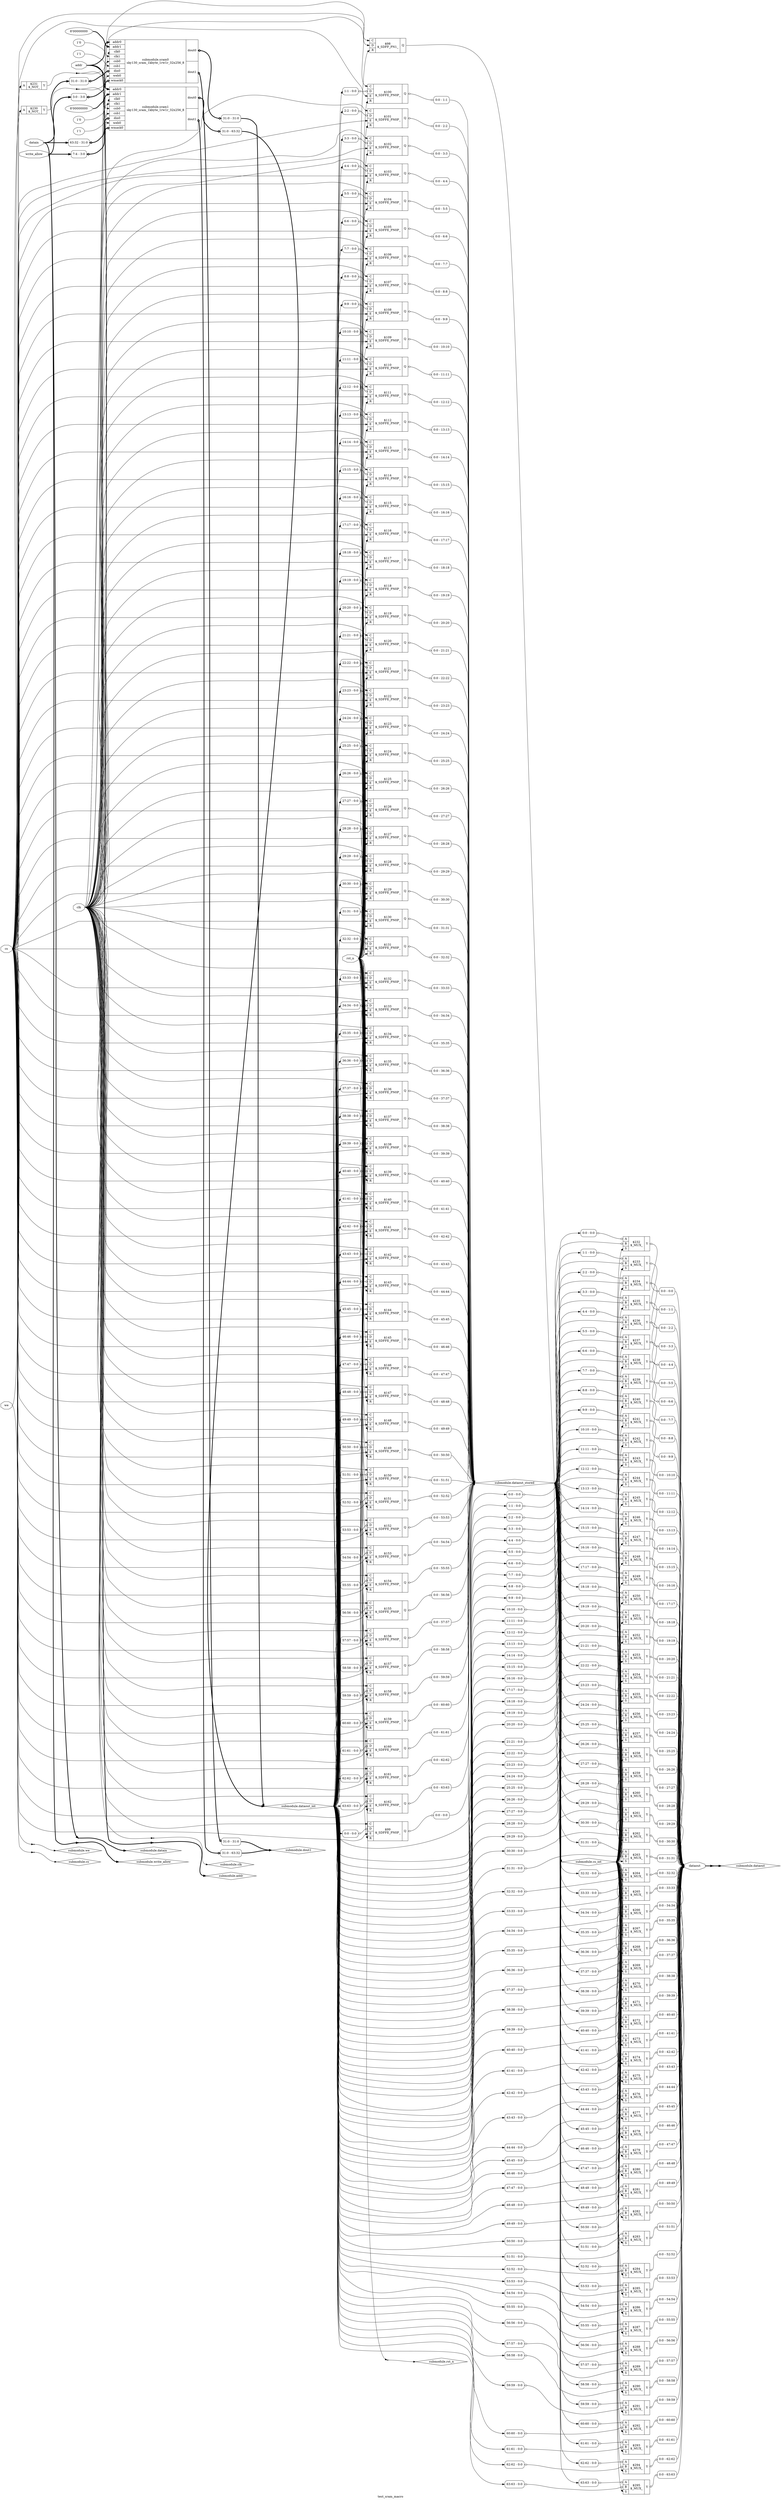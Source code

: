 digraph "test_sram_macro" {
label="test_sram_macro";
rankdir="LR";
remincross=true;
n3 [ shape=octagon, label="addr", color="black", fontcolor="black" ];
n4 [ shape=octagon, label="clk", color="black", fontcolor="black" ];
n5 [ shape=octagon, label="cs", color="black", fontcolor="black" ];
n6 [ shape=octagon, label="datain", color="black", fontcolor="black" ];
n7 [ shape=octagon, label="dataout", color="black", fontcolor="black" ];
n8 [ shape=octagon, label="rst_n", color="black", fontcolor="black" ];
n9 [ shape=diamond, label="submodule.addr", color="black", fontcolor="black" ];
n10 [ shape=diamond, label="submodule.clk", color="black", fontcolor="black" ];
n11 [ shape=diamond, label="submodule.cs", color="black", fontcolor="black" ];
n12 [ shape=diamond, label="submodule.cs_int", color="black", fontcolor="black" ];
n13 [ shape=diamond, label="submodule.datain", color="black", fontcolor="black" ];
n14 [ shape=diamond, label="submodule.dataout", color="black", fontcolor="black" ];
n15 [ shape=diamond, label="submodule.dataout_int", color="black", fontcolor="black" ];
n16 [ shape=diamond, label="submodule.dataout_stored", color="black", fontcolor="black" ];
n17 [ shape=diamond, label="submodule.dout1", color="black", fontcolor="black" ];
n18 [ shape=diamond, label="submodule.rst_n", color="black", fontcolor="black" ];
n19 [ shape=diamond, label="submodule.we", color="black", fontcolor="black" ];
n20 [ shape=diamond, label="submodule.write_allow", color="black", fontcolor="black" ];
n21 [ shape=octagon, label="we", color="black", fontcolor="black" ];
n22 [ shape=octagon, label="write_allow", color="black", fontcolor="black" ];
c25 [ shape=record, label="{{<p23> A}|$230\n$_NOT_|{<p24> Y}}",  ];
c26 [ shape=record, label="{{<p23> A}|$231\n$_NOT_|{<p24> Y}}",  ];
c29 [ shape=record, label="{{<p23> A|<p27> B|<p28> S}|$232\n$_MUX_|{<p24> Y}}",  ];
x0 [ shape=record, style=rounded, label="<s0> 0:0 - 0:0 ", color="black", fontcolor="black" ];
x0:e -> c29:p23:w [arrowhead=odiamond, arrowtail=odiamond, dir=both, color="black", fontcolor="black", label=""];
x1 [ shape=record, style=rounded, label="<s0> 0:0 - 0:0 ", color="black", fontcolor="black" ];
x1:e -> c29:p27:w [arrowhead=odiamond, arrowtail=odiamond, dir=both, color="black", fontcolor="black", label=""];
x2 [ shape=record, style=rounded, label="<s0> 0:0 - 0:0 ", color="black", fontcolor="black" ];
c29:p24:e -> x2:w [arrowhead=odiamond, arrowtail=odiamond, dir=both, color="black", fontcolor="black", label=""];
c30 [ shape=record, label="{{<p23> A|<p27> B|<p28> S}|$233\n$_MUX_|{<p24> Y}}",  ];
x3 [ shape=record, style=rounded, label="<s0> 1:1 - 0:0 ", color="black", fontcolor="black" ];
x3:e -> c30:p23:w [arrowhead=odiamond, arrowtail=odiamond, dir=both, color="black", fontcolor="black", label=""];
x4 [ shape=record, style=rounded, label="<s0> 1:1 - 0:0 ", color="black", fontcolor="black" ];
x4:e -> c30:p27:w [arrowhead=odiamond, arrowtail=odiamond, dir=both, color="black", fontcolor="black", label=""];
x5 [ shape=record, style=rounded, label="<s0> 0:0 - 1:1 ", color="black", fontcolor="black" ];
c30:p24:e -> x5:w [arrowhead=odiamond, arrowtail=odiamond, dir=both, color="black", fontcolor="black", label=""];
c31 [ shape=record, label="{{<p23> A|<p27> B|<p28> S}|$234\n$_MUX_|{<p24> Y}}",  ];
x6 [ shape=record, style=rounded, label="<s0> 2:2 - 0:0 ", color="black", fontcolor="black" ];
x6:e -> c31:p23:w [arrowhead=odiamond, arrowtail=odiamond, dir=both, color="black", fontcolor="black", label=""];
x7 [ shape=record, style=rounded, label="<s0> 2:2 - 0:0 ", color="black", fontcolor="black" ];
x7:e -> c31:p27:w [arrowhead=odiamond, arrowtail=odiamond, dir=both, color="black", fontcolor="black", label=""];
x8 [ shape=record, style=rounded, label="<s0> 0:0 - 2:2 ", color="black", fontcolor="black" ];
c31:p24:e -> x8:w [arrowhead=odiamond, arrowtail=odiamond, dir=both, color="black", fontcolor="black", label=""];
c32 [ shape=record, label="{{<p23> A|<p27> B|<p28> S}|$235\n$_MUX_|{<p24> Y}}",  ];
x9 [ shape=record, style=rounded, label="<s0> 3:3 - 0:0 ", color="black", fontcolor="black" ];
x9:e -> c32:p23:w [arrowhead=odiamond, arrowtail=odiamond, dir=both, color="black", fontcolor="black", label=""];
x10 [ shape=record, style=rounded, label="<s0> 3:3 - 0:0 ", color="black", fontcolor="black" ];
x10:e -> c32:p27:w [arrowhead=odiamond, arrowtail=odiamond, dir=both, color="black", fontcolor="black", label=""];
x11 [ shape=record, style=rounded, label="<s0> 0:0 - 3:3 ", color="black", fontcolor="black" ];
c32:p24:e -> x11:w [arrowhead=odiamond, arrowtail=odiamond, dir=both, color="black", fontcolor="black", label=""];
c33 [ shape=record, label="{{<p23> A|<p27> B|<p28> S}|$236\n$_MUX_|{<p24> Y}}",  ];
x12 [ shape=record, style=rounded, label="<s0> 4:4 - 0:0 ", color="black", fontcolor="black" ];
x12:e -> c33:p23:w [arrowhead=odiamond, arrowtail=odiamond, dir=both, color="black", fontcolor="black", label=""];
x13 [ shape=record, style=rounded, label="<s0> 4:4 - 0:0 ", color="black", fontcolor="black" ];
x13:e -> c33:p27:w [arrowhead=odiamond, arrowtail=odiamond, dir=both, color="black", fontcolor="black", label=""];
x14 [ shape=record, style=rounded, label="<s0> 0:0 - 4:4 ", color="black", fontcolor="black" ];
c33:p24:e -> x14:w [arrowhead=odiamond, arrowtail=odiamond, dir=both, color="black", fontcolor="black", label=""];
c34 [ shape=record, label="{{<p23> A|<p27> B|<p28> S}|$237\n$_MUX_|{<p24> Y}}",  ];
x15 [ shape=record, style=rounded, label="<s0> 5:5 - 0:0 ", color="black", fontcolor="black" ];
x15:e -> c34:p23:w [arrowhead=odiamond, arrowtail=odiamond, dir=both, color="black", fontcolor="black", label=""];
x16 [ shape=record, style=rounded, label="<s0> 5:5 - 0:0 ", color="black", fontcolor="black" ];
x16:e -> c34:p27:w [arrowhead=odiamond, arrowtail=odiamond, dir=both, color="black", fontcolor="black", label=""];
x17 [ shape=record, style=rounded, label="<s0> 0:0 - 5:5 ", color="black", fontcolor="black" ];
c34:p24:e -> x17:w [arrowhead=odiamond, arrowtail=odiamond, dir=both, color="black", fontcolor="black", label=""];
c35 [ shape=record, label="{{<p23> A|<p27> B|<p28> S}|$238\n$_MUX_|{<p24> Y}}",  ];
x18 [ shape=record, style=rounded, label="<s0> 6:6 - 0:0 ", color="black", fontcolor="black" ];
x18:e -> c35:p23:w [arrowhead=odiamond, arrowtail=odiamond, dir=both, color="black", fontcolor="black", label=""];
x19 [ shape=record, style=rounded, label="<s0> 6:6 - 0:0 ", color="black", fontcolor="black" ];
x19:e -> c35:p27:w [arrowhead=odiamond, arrowtail=odiamond, dir=both, color="black", fontcolor="black", label=""];
x20 [ shape=record, style=rounded, label="<s0> 0:0 - 6:6 ", color="black", fontcolor="black" ];
c35:p24:e -> x20:w [arrowhead=odiamond, arrowtail=odiamond, dir=both, color="black", fontcolor="black", label=""];
c36 [ shape=record, label="{{<p23> A|<p27> B|<p28> S}|$239\n$_MUX_|{<p24> Y}}",  ];
x21 [ shape=record, style=rounded, label="<s0> 7:7 - 0:0 ", color="black", fontcolor="black" ];
x21:e -> c36:p23:w [arrowhead=odiamond, arrowtail=odiamond, dir=both, color="black", fontcolor="black", label=""];
x22 [ shape=record, style=rounded, label="<s0> 7:7 - 0:0 ", color="black", fontcolor="black" ];
x22:e -> c36:p27:w [arrowhead=odiamond, arrowtail=odiamond, dir=both, color="black", fontcolor="black", label=""];
x23 [ shape=record, style=rounded, label="<s0> 0:0 - 7:7 ", color="black", fontcolor="black" ];
c36:p24:e -> x23:w [arrowhead=odiamond, arrowtail=odiamond, dir=both, color="black", fontcolor="black", label=""];
c37 [ shape=record, label="{{<p23> A|<p27> B|<p28> S}|$240\n$_MUX_|{<p24> Y}}",  ];
x24 [ shape=record, style=rounded, label="<s0> 8:8 - 0:0 ", color="black", fontcolor="black" ];
x24:e -> c37:p23:w [arrowhead=odiamond, arrowtail=odiamond, dir=both, color="black", fontcolor="black", label=""];
x25 [ shape=record, style=rounded, label="<s0> 8:8 - 0:0 ", color="black", fontcolor="black" ];
x25:e -> c37:p27:w [arrowhead=odiamond, arrowtail=odiamond, dir=both, color="black", fontcolor="black", label=""];
x26 [ shape=record, style=rounded, label="<s0> 0:0 - 8:8 ", color="black", fontcolor="black" ];
c37:p24:e -> x26:w [arrowhead=odiamond, arrowtail=odiamond, dir=both, color="black", fontcolor="black", label=""];
c38 [ shape=record, label="{{<p23> A|<p27> B|<p28> S}|$241\n$_MUX_|{<p24> Y}}",  ];
x27 [ shape=record, style=rounded, label="<s0> 9:9 - 0:0 ", color="black", fontcolor="black" ];
x27:e -> c38:p23:w [arrowhead=odiamond, arrowtail=odiamond, dir=both, color="black", fontcolor="black", label=""];
x28 [ shape=record, style=rounded, label="<s0> 9:9 - 0:0 ", color="black", fontcolor="black" ];
x28:e -> c38:p27:w [arrowhead=odiamond, arrowtail=odiamond, dir=both, color="black", fontcolor="black", label=""];
x29 [ shape=record, style=rounded, label="<s0> 0:0 - 9:9 ", color="black", fontcolor="black" ];
c38:p24:e -> x29:w [arrowhead=odiamond, arrowtail=odiamond, dir=both, color="black", fontcolor="black", label=""];
c39 [ shape=record, label="{{<p23> A|<p27> B|<p28> S}|$242\n$_MUX_|{<p24> Y}}",  ];
x30 [ shape=record, style=rounded, label="<s0> 10:10 - 0:0 ", color="black", fontcolor="black" ];
x30:e -> c39:p23:w [arrowhead=odiamond, arrowtail=odiamond, dir=both, color="black", fontcolor="black", label=""];
x31 [ shape=record, style=rounded, label="<s0> 10:10 - 0:0 ", color="black", fontcolor="black" ];
x31:e -> c39:p27:w [arrowhead=odiamond, arrowtail=odiamond, dir=both, color="black", fontcolor="black", label=""];
x32 [ shape=record, style=rounded, label="<s0> 0:0 - 10:10 ", color="black", fontcolor="black" ];
c39:p24:e -> x32:w [arrowhead=odiamond, arrowtail=odiamond, dir=both, color="black", fontcolor="black", label=""];
c40 [ shape=record, label="{{<p23> A|<p27> B|<p28> S}|$243\n$_MUX_|{<p24> Y}}",  ];
x33 [ shape=record, style=rounded, label="<s0> 11:11 - 0:0 ", color="black", fontcolor="black" ];
x33:e -> c40:p23:w [arrowhead=odiamond, arrowtail=odiamond, dir=both, color="black", fontcolor="black", label=""];
x34 [ shape=record, style=rounded, label="<s0> 11:11 - 0:0 ", color="black", fontcolor="black" ];
x34:e -> c40:p27:w [arrowhead=odiamond, arrowtail=odiamond, dir=both, color="black", fontcolor="black", label=""];
x35 [ shape=record, style=rounded, label="<s0> 0:0 - 11:11 ", color="black", fontcolor="black" ];
c40:p24:e -> x35:w [arrowhead=odiamond, arrowtail=odiamond, dir=both, color="black", fontcolor="black", label=""];
c41 [ shape=record, label="{{<p23> A|<p27> B|<p28> S}|$244\n$_MUX_|{<p24> Y}}",  ];
x36 [ shape=record, style=rounded, label="<s0> 12:12 - 0:0 ", color="black", fontcolor="black" ];
x36:e -> c41:p23:w [arrowhead=odiamond, arrowtail=odiamond, dir=both, color="black", fontcolor="black", label=""];
x37 [ shape=record, style=rounded, label="<s0> 12:12 - 0:0 ", color="black", fontcolor="black" ];
x37:e -> c41:p27:w [arrowhead=odiamond, arrowtail=odiamond, dir=both, color="black", fontcolor="black", label=""];
x38 [ shape=record, style=rounded, label="<s0> 0:0 - 12:12 ", color="black", fontcolor="black" ];
c41:p24:e -> x38:w [arrowhead=odiamond, arrowtail=odiamond, dir=both, color="black", fontcolor="black", label=""];
c42 [ shape=record, label="{{<p23> A|<p27> B|<p28> S}|$245\n$_MUX_|{<p24> Y}}",  ];
x39 [ shape=record, style=rounded, label="<s0> 13:13 - 0:0 ", color="black", fontcolor="black" ];
x39:e -> c42:p23:w [arrowhead=odiamond, arrowtail=odiamond, dir=both, color="black", fontcolor="black", label=""];
x40 [ shape=record, style=rounded, label="<s0> 13:13 - 0:0 ", color="black", fontcolor="black" ];
x40:e -> c42:p27:w [arrowhead=odiamond, arrowtail=odiamond, dir=both, color="black", fontcolor="black", label=""];
x41 [ shape=record, style=rounded, label="<s0> 0:0 - 13:13 ", color="black", fontcolor="black" ];
c42:p24:e -> x41:w [arrowhead=odiamond, arrowtail=odiamond, dir=both, color="black", fontcolor="black", label=""];
c43 [ shape=record, label="{{<p23> A|<p27> B|<p28> S}|$246\n$_MUX_|{<p24> Y}}",  ];
x42 [ shape=record, style=rounded, label="<s0> 14:14 - 0:0 ", color="black", fontcolor="black" ];
x42:e -> c43:p23:w [arrowhead=odiamond, arrowtail=odiamond, dir=both, color="black", fontcolor="black", label=""];
x43 [ shape=record, style=rounded, label="<s0> 14:14 - 0:0 ", color="black", fontcolor="black" ];
x43:e -> c43:p27:w [arrowhead=odiamond, arrowtail=odiamond, dir=both, color="black", fontcolor="black", label=""];
x44 [ shape=record, style=rounded, label="<s0> 0:0 - 14:14 ", color="black", fontcolor="black" ];
c43:p24:e -> x44:w [arrowhead=odiamond, arrowtail=odiamond, dir=both, color="black", fontcolor="black", label=""];
c44 [ shape=record, label="{{<p23> A|<p27> B|<p28> S}|$247\n$_MUX_|{<p24> Y}}",  ];
x45 [ shape=record, style=rounded, label="<s0> 15:15 - 0:0 ", color="black", fontcolor="black" ];
x45:e -> c44:p23:w [arrowhead=odiamond, arrowtail=odiamond, dir=both, color="black", fontcolor="black", label=""];
x46 [ shape=record, style=rounded, label="<s0> 15:15 - 0:0 ", color="black", fontcolor="black" ];
x46:e -> c44:p27:w [arrowhead=odiamond, arrowtail=odiamond, dir=both, color="black", fontcolor="black", label=""];
x47 [ shape=record, style=rounded, label="<s0> 0:0 - 15:15 ", color="black", fontcolor="black" ];
c44:p24:e -> x47:w [arrowhead=odiamond, arrowtail=odiamond, dir=both, color="black", fontcolor="black", label=""];
c45 [ shape=record, label="{{<p23> A|<p27> B|<p28> S}|$248\n$_MUX_|{<p24> Y}}",  ];
x48 [ shape=record, style=rounded, label="<s0> 16:16 - 0:0 ", color="black", fontcolor="black" ];
x48:e -> c45:p23:w [arrowhead=odiamond, arrowtail=odiamond, dir=both, color="black", fontcolor="black", label=""];
x49 [ shape=record, style=rounded, label="<s0> 16:16 - 0:0 ", color="black", fontcolor="black" ];
x49:e -> c45:p27:w [arrowhead=odiamond, arrowtail=odiamond, dir=both, color="black", fontcolor="black", label=""];
x50 [ shape=record, style=rounded, label="<s0> 0:0 - 16:16 ", color="black", fontcolor="black" ];
c45:p24:e -> x50:w [arrowhead=odiamond, arrowtail=odiamond, dir=both, color="black", fontcolor="black", label=""];
c46 [ shape=record, label="{{<p23> A|<p27> B|<p28> S}|$249\n$_MUX_|{<p24> Y}}",  ];
x51 [ shape=record, style=rounded, label="<s0> 17:17 - 0:0 ", color="black", fontcolor="black" ];
x51:e -> c46:p23:w [arrowhead=odiamond, arrowtail=odiamond, dir=both, color="black", fontcolor="black", label=""];
x52 [ shape=record, style=rounded, label="<s0> 17:17 - 0:0 ", color="black", fontcolor="black" ];
x52:e -> c46:p27:w [arrowhead=odiamond, arrowtail=odiamond, dir=both, color="black", fontcolor="black", label=""];
x53 [ shape=record, style=rounded, label="<s0> 0:0 - 17:17 ", color="black", fontcolor="black" ];
c46:p24:e -> x53:w [arrowhead=odiamond, arrowtail=odiamond, dir=both, color="black", fontcolor="black", label=""];
c47 [ shape=record, label="{{<p23> A|<p27> B|<p28> S}|$250\n$_MUX_|{<p24> Y}}",  ];
x54 [ shape=record, style=rounded, label="<s0> 18:18 - 0:0 ", color="black", fontcolor="black" ];
x54:e -> c47:p23:w [arrowhead=odiamond, arrowtail=odiamond, dir=both, color="black", fontcolor="black", label=""];
x55 [ shape=record, style=rounded, label="<s0> 18:18 - 0:0 ", color="black", fontcolor="black" ];
x55:e -> c47:p27:w [arrowhead=odiamond, arrowtail=odiamond, dir=both, color="black", fontcolor="black", label=""];
x56 [ shape=record, style=rounded, label="<s0> 0:0 - 18:18 ", color="black", fontcolor="black" ];
c47:p24:e -> x56:w [arrowhead=odiamond, arrowtail=odiamond, dir=both, color="black", fontcolor="black", label=""];
c48 [ shape=record, label="{{<p23> A|<p27> B|<p28> S}|$251\n$_MUX_|{<p24> Y}}",  ];
x57 [ shape=record, style=rounded, label="<s0> 19:19 - 0:0 ", color="black", fontcolor="black" ];
x57:e -> c48:p23:w [arrowhead=odiamond, arrowtail=odiamond, dir=both, color="black", fontcolor="black", label=""];
x58 [ shape=record, style=rounded, label="<s0> 19:19 - 0:0 ", color="black", fontcolor="black" ];
x58:e -> c48:p27:w [arrowhead=odiamond, arrowtail=odiamond, dir=both, color="black", fontcolor="black", label=""];
x59 [ shape=record, style=rounded, label="<s0> 0:0 - 19:19 ", color="black", fontcolor="black" ];
c48:p24:e -> x59:w [arrowhead=odiamond, arrowtail=odiamond, dir=both, color="black", fontcolor="black", label=""];
c49 [ shape=record, label="{{<p23> A|<p27> B|<p28> S}|$252\n$_MUX_|{<p24> Y}}",  ];
x60 [ shape=record, style=rounded, label="<s0> 20:20 - 0:0 ", color="black", fontcolor="black" ];
x60:e -> c49:p23:w [arrowhead=odiamond, arrowtail=odiamond, dir=both, color="black", fontcolor="black", label=""];
x61 [ shape=record, style=rounded, label="<s0> 20:20 - 0:0 ", color="black", fontcolor="black" ];
x61:e -> c49:p27:w [arrowhead=odiamond, arrowtail=odiamond, dir=both, color="black", fontcolor="black", label=""];
x62 [ shape=record, style=rounded, label="<s0> 0:0 - 20:20 ", color="black", fontcolor="black" ];
c49:p24:e -> x62:w [arrowhead=odiamond, arrowtail=odiamond, dir=both, color="black", fontcolor="black", label=""];
c50 [ shape=record, label="{{<p23> A|<p27> B|<p28> S}|$253\n$_MUX_|{<p24> Y}}",  ];
x63 [ shape=record, style=rounded, label="<s0> 21:21 - 0:0 ", color="black", fontcolor="black" ];
x63:e -> c50:p23:w [arrowhead=odiamond, arrowtail=odiamond, dir=both, color="black", fontcolor="black", label=""];
x64 [ shape=record, style=rounded, label="<s0> 21:21 - 0:0 ", color="black", fontcolor="black" ];
x64:e -> c50:p27:w [arrowhead=odiamond, arrowtail=odiamond, dir=both, color="black", fontcolor="black", label=""];
x65 [ shape=record, style=rounded, label="<s0> 0:0 - 21:21 ", color="black", fontcolor="black" ];
c50:p24:e -> x65:w [arrowhead=odiamond, arrowtail=odiamond, dir=both, color="black", fontcolor="black", label=""];
c51 [ shape=record, label="{{<p23> A|<p27> B|<p28> S}|$254\n$_MUX_|{<p24> Y}}",  ];
x66 [ shape=record, style=rounded, label="<s0> 22:22 - 0:0 ", color="black", fontcolor="black" ];
x66:e -> c51:p23:w [arrowhead=odiamond, arrowtail=odiamond, dir=both, color="black", fontcolor="black", label=""];
x67 [ shape=record, style=rounded, label="<s0> 22:22 - 0:0 ", color="black", fontcolor="black" ];
x67:e -> c51:p27:w [arrowhead=odiamond, arrowtail=odiamond, dir=both, color="black", fontcolor="black", label=""];
x68 [ shape=record, style=rounded, label="<s0> 0:0 - 22:22 ", color="black", fontcolor="black" ];
c51:p24:e -> x68:w [arrowhead=odiamond, arrowtail=odiamond, dir=both, color="black", fontcolor="black", label=""];
c52 [ shape=record, label="{{<p23> A|<p27> B|<p28> S}|$255\n$_MUX_|{<p24> Y}}",  ];
x69 [ shape=record, style=rounded, label="<s0> 23:23 - 0:0 ", color="black", fontcolor="black" ];
x69:e -> c52:p23:w [arrowhead=odiamond, arrowtail=odiamond, dir=both, color="black", fontcolor="black", label=""];
x70 [ shape=record, style=rounded, label="<s0> 23:23 - 0:0 ", color="black", fontcolor="black" ];
x70:e -> c52:p27:w [arrowhead=odiamond, arrowtail=odiamond, dir=both, color="black", fontcolor="black", label=""];
x71 [ shape=record, style=rounded, label="<s0> 0:0 - 23:23 ", color="black", fontcolor="black" ];
c52:p24:e -> x71:w [arrowhead=odiamond, arrowtail=odiamond, dir=both, color="black", fontcolor="black", label=""];
c53 [ shape=record, label="{{<p23> A|<p27> B|<p28> S}|$256\n$_MUX_|{<p24> Y}}",  ];
x72 [ shape=record, style=rounded, label="<s0> 24:24 - 0:0 ", color="black", fontcolor="black" ];
x72:e -> c53:p23:w [arrowhead=odiamond, arrowtail=odiamond, dir=both, color="black", fontcolor="black", label=""];
x73 [ shape=record, style=rounded, label="<s0> 24:24 - 0:0 ", color="black", fontcolor="black" ];
x73:e -> c53:p27:w [arrowhead=odiamond, arrowtail=odiamond, dir=both, color="black", fontcolor="black", label=""];
x74 [ shape=record, style=rounded, label="<s0> 0:0 - 24:24 ", color="black", fontcolor="black" ];
c53:p24:e -> x74:w [arrowhead=odiamond, arrowtail=odiamond, dir=both, color="black", fontcolor="black", label=""];
c54 [ shape=record, label="{{<p23> A|<p27> B|<p28> S}|$257\n$_MUX_|{<p24> Y}}",  ];
x75 [ shape=record, style=rounded, label="<s0> 25:25 - 0:0 ", color="black", fontcolor="black" ];
x75:e -> c54:p23:w [arrowhead=odiamond, arrowtail=odiamond, dir=both, color="black", fontcolor="black", label=""];
x76 [ shape=record, style=rounded, label="<s0> 25:25 - 0:0 ", color="black", fontcolor="black" ];
x76:e -> c54:p27:w [arrowhead=odiamond, arrowtail=odiamond, dir=both, color="black", fontcolor="black", label=""];
x77 [ shape=record, style=rounded, label="<s0> 0:0 - 25:25 ", color="black", fontcolor="black" ];
c54:p24:e -> x77:w [arrowhead=odiamond, arrowtail=odiamond, dir=both, color="black", fontcolor="black", label=""];
c55 [ shape=record, label="{{<p23> A|<p27> B|<p28> S}|$258\n$_MUX_|{<p24> Y}}",  ];
x78 [ shape=record, style=rounded, label="<s0> 26:26 - 0:0 ", color="black", fontcolor="black" ];
x78:e -> c55:p23:w [arrowhead=odiamond, arrowtail=odiamond, dir=both, color="black", fontcolor="black", label=""];
x79 [ shape=record, style=rounded, label="<s0> 26:26 - 0:0 ", color="black", fontcolor="black" ];
x79:e -> c55:p27:w [arrowhead=odiamond, arrowtail=odiamond, dir=both, color="black", fontcolor="black", label=""];
x80 [ shape=record, style=rounded, label="<s0> 0:0 - 26:26 ", color="black", fontcolor="black" ];
c55:p24:e -> x80:w [arrowhead=odiamond, arrowtail=odiamond, dir=both, color="black", fontcolor="black", label=""];
c56 [ shape=record, label="{{<p23> A|<p27> B|<p28> S}|$259\n$_MUX_|{<p24> Y}}",  ];
x81 [ shape=record, style=rounded, label="<s0> 27:27 - 0:0 ", color="black", fontcolor="black" ];
x81:e -> c56:p23:w [arrowhead=odiamond, arrowtail=odiamond, dir=both, color="black", fontcolor="black", label=""];
x82 [ shape=record, style=rounded, label="<s0> 27:27 - 0:0 ", color="black", fontcolor="black" ];
x82:e -> c56:p27:w [arrowhead=odiamond, arrowtail=odiamond, dir=both, color="black", fontcolor="black", label=""];
x83 [ shape=record, style=rounded, label="<s0> 0:0 - 27:27 ", color="black", fontcolor="black" ];
c56:p24:e -> x83:w [arrowhead=odiamond, arrowtail=odiamond, dir=both, color="black", fontcolor="black", label=""];
c57 [ shape=record, label="{{<p23> A|<p27> B|<p28> S}|$260\n$_MUX_|{<p24> Y}}",  ];
x84 [ shape=record, style=rounded, label="<s0> 28:28 - 0:0 ", color="black", fontcolor="black" ];
x84:e -> c57:p23:w [arrowhead=odiamond, arrowtail=odiamond, dir=both, color="black", fontcolor="black", label=""];
x85 [ shape=record, style=rounded, label="<s0> 28:28 - 0:0 ", color="black", fontcolor="black" ];
x85:e -> c57:p27:w [arrowhead=odiamond, arrowtail=odiamond, dir=both, color="black", fontcolor="black", label=""];
x86 [ shape=record, style=rounded, label="<s0> 0:0 - 28:28 ", color="black", fontcolor="black" ];
c57:p24:e -> x86:w [arrowhead=odiamond, arrowtail=odiamond, dir=both, color="black", fontcolor="black", label=""];
c58 [ shape=record, label="{{<p23> A|<p27> B|<p28> S}|$261\n$_MUX_|{<p24> Y}}",  ];
x87 [ shape=record, style=rounded, label="<s0> 29:29 - 0:0 ", color="black", fontcolor="black" ];
x87:e -> c58:p23:w [arrowhead=odiamond, arrowtail=odiamond, dir=both, color="black", fontcolor="black", label=""];
x88 [ shape=record, style=rounded, label="<s0> 29:29 - 0:0 ", color="black", fontcolor="black" ];
x88:e -> c58:p27:w [arrowhead=odiamond, arrowtail=odiamond, dir=both, color="black", fontcolor="black", label=""];
x89 [ shape=record, style=rounded, label="<s0> 0:0 - 29:29 ", color="black", fontcolor="black" ];
c58:p24:e -> x89:w [arrowhead=odiamond, arrowtail=odiamond, dir=both, color="black", fontcolor="black", label=""];
c59 [ shape=record, label="{{<p23> A|<p27> B|<p28> S}|$262\n$_MUX_|{<p24> Y}}",  ];
x90 [ shape=record, style=rounded, label="<s0> 30:30 - 0:0 ", color="black", fontcolor="black" ];
x90:e -> c59:p23:w [arrowhead=odiamond, arrowtail=odiamond, dir=both, color="black", fontcolor="black", label=""];
x91 [ shape=record, style=rounded, label="<s0> 30:30 - 0:0 ", color="black", fontcolor="black" ];
x91:e -> c59:p27:w [arrowhead=odiamond, arrowtail=odiamond, dir=both, color="black", fontcolor="black", label=""];
x92 [ shape=record, style=rounded, label="<s0> 0:0 - 30:30 ", color="black", fontcolor="black" ];
c59:p24:e -> x92:w [arrowhead=odiamond, arrowtail=odiamond, dir=both, color="black", fontcolor="black", label=""];
c60 [ shape=record, label="{{<p23> A|<p27> B|<p28> S}|$263\n$_MUX_|{<p24> Y}}",  ];
x93 [ shape=record, style=rounded, label="<s0> 31:31 - 0:0 ", color="black", fontcolor="black" ];
x93:e -> c60:p23:w [arrowhead=odiamond, arrowtail=odiamond, dir=both, color="black", fontcolor="black", label=""];
x94 [ shape=record, style=rounded, label="<s0> 31:31 - 0:0 ", color="black", fontcolor="black" ];
x94:e -> c60:p27:w [arrowhead=odiamond, arrowtail=odiamond, dir=both, color="black", fontcolor="black", label=""];
x95 [ shape=record, style=rounded, label="<s0> 0:0 - 31:31 ", color="black", fontcolor="black" ];
c60:p24:e -> x95:w [arrowhead=odiamond, arrowtail=odiamond, dir=both, color="black", fontcolor="black", label=""];
c61 [ shape=record, label="{{<p23> A|<p27> B|<p28> S}|$264\n$_MUX_|{<p24> Y}}",  ];
x96 [ shape=record, style=rounded, label="<s0> 32:32 - 0:0 ", color="black", fontcolor="black" ];
x96:e -> c61:p23:w [arrowhead=odiamond, arrowtail=odiamond, dir=both, color="black", fontcolor="black", label=""];
x97 [ shape=record, style=rounded, label="<s0> 32:32 - 0:0 ", color="black", fontcolor="black" ];
x97:e -> c61:p27:w [arrowhead=odiamond, arrowtail=odiamond, dir=both, color="black", fontcolor="black", label=""];
x98 [ shape=record, style=rounded, label="<s0> 0:0 - 32:32 ", color="black", fontcolor="black" ];
c61:p24:e -> x98:w [arrowhead=odiamond, arrowtail=odiamond, dir=both, color="black", fontcolor="black", label=""];
c62 [ shape=record, label="{{<p23> A|<p27> B|<p28> S}|$265\n$_MUX_|{<p24> Y}}",  ];
x99 [ shape=record, style=rounded, label="<s0> 33:33 - 0:0 ", color="black", fontcolor="black" ];
x99:e -> c62:p23:w [arrowhead=odiamond, arrowtail=odiamond, dir=both, color="black", fontcolor="black", label=""];
x100 [ shape=record, style=rounded, label="<s0> 33:33 - 0:0 ", color="black", fontcolor="black" ];
x100:e -> c62:p27:w [arrowhead=odiamond, arrowtail=odiamond, dir=both, color="black", fontcolor="black", label=""];
x101 [ shape=record, style=rounded, label="<s0> 0:0 - 33:33 ", color="black", fontcolor="black" ];
c62:p24:e -> x101:w [arrowhead=odiamond, arrowtail=odiamond, dir=both, color="black", fontcolor="black", label=""];
c63 [ shape=record, label="{{<p23> A|<p27> B|<p28> S}|$266\n$_MUX_|{<p24> Y}}",  ];
x102 [ shape=record, style=rounded, label="<s0> 34:34 - 0:0 ", color="black", fontcolor="black" ];
x102:e -> c63:p23:w [arrowhead=odiamond, arrowtail=odiamond, dir=both, color="black", fontcolor="black", label=""];
x103 [ shape=record, style=rounded, label="<s0> 34:34 - 0:0 ", color="black", fontcolor="black" ];
x103:e -> c63:p27:w [arrowhead=odiamond, arrowtail=odiamond, dir=both, color="black", fontcolor="black", label=""];
x104 [ shape=record, style=rounded, label="<s0> 0:0 - 34:34 ", color="black", fontcolor="black" ];
c63:p24:e -> x104:w [arrowhead=odiamond, arrowtail=odiamond, dir=both, color="black", fontcolor="black", label=""];
c64 [ shape=record, label="{{<p23> A|<p27> B|<p28> S}|$267\n$_MUX_|{<p24> Y}}",  ];
x105 [ shape=record, style=rounded, label="<s0> 35:35 - 0:0 ", color="black", fontcolor="black" ];
x105:e -> c64:p23:w [arrowhead=odiamond, arrowtail=odiamond, dir=both, color="black", fontcolor="black", label=""];
x106 [ shape=record, style=rounded, label="<s0> 35:35 - 0:0 ", color="black", fontcolor="black" ];
x106:e -> c64:p27:w [arrowhead=odiamond, arrowtail=odiamond, dir=both, color="black", fontcolor="black", label=""];
x107 [ shape=record, style=rounded, label="<s0> 0:0 - 35:35 ", color="black", fontcolor="black" ];
c64:p24:e -> x107:w [arrowhead=odiamond, arrowtail=odiamond, dir=both, color="black", fontcolor="black", label=""];
c65 [ shape=record, label="{{<p23> A|<p27> B|<p28> S}|$268\n$_MUX_|{<p24> Y}}",  ];
x108 [ shape=record, style=rounded, label="<s0> 36:36 - 0:0 ", color="black", fontcolor="black" ];
x108:e -> c65:p23:w [arrowhead=odiamond, arrowtail=odiamond, dir=both, color="black", fontcolor="black", label=""];
x109 [ shape=record, style=rounded, label="<s0> 36:36 - 0:0 ", color="black", fontcolor="black" ];
x109:e -> c65:p27:w [arrowhead=odiamond, arrowtail=odiamond, dir=both, color="black", fontcolor="black", label=""];
x110 [ shape=record, style=rounded, label="<s0> 0:0 - 36:36 ", color="black", fontcolor="black" ];
c65:p24:e -> x110:w [arrowhead=odiamond, arrowtail=odiamond, dir=both, color="black", fontcolor="black", label=""];
c66 [ shape=record, label="{{<p23> A|<p27> B|<p28> S}|$269\n$_MUX_|{<p24> Y}}",  ];
x111 [ shape=record, style=rounded, label="<s0> 37:37 - 0:0 ", color="black", fontcolor="black" ];
x111:e -> c66:p23:w [arrowhead=odiamond, arrowtail=odiamond, dir=both, color="black", fontcolor="black", label=""];
x112 [ shape=record, style=rounded, label="<s0> 37:37 - 0:0 ", color="black", fontcolor="black" ];
x112:e -> c66:p27:w [arrowhead=odiamond, arrowtail=odiamond, dir=both, color="black", fontcolor="black", label=""];
x113 [ shape=record, style=rounded, label="<s0> 0:0 - 37:37 ", color="black", fontcolor="black" ];
c66:p24:e -> x113:w [arrowhead=odiamond, arrowtail=odiamond, dir=both, color="black", fontcolor="black", label=""];
c67 [ shape=record, label="{{<p23> A|<p27> B|<p28> S}|$270\n$_MUX_|{<p24> Y}}",  ];
x114 [ shape=record, style=rounded, label="<s0> 38:38 - 0:0 ", color="black", fontcolor="black" ];
x114:e -> c67:p23:w [arrowhead=odiamond, arrowtail=odiamond, dir=both, color="black", fontcolor="black", label=""];
x115 [ shape=record, style=rounded, label="<s0> 38:38 - 0:0 ", color="black", fontcolor="black" ];
x115:e -> c67:p27:w [arrowhead=odiamond, arrowtail=odiamond, dir=both, color="black", fontcolor="black", label=""];
x116 [ shape=record, style=rounded, label="<s0> 0:0 - 38:38 ", color="black", fontcolor="black" ];
c67:p24:e -> x116:w [arrowhead=odiamond, arrowtail=odiamond, dir=both, color="black", fontcolor="black", label=""];
c68 [ shape=record, label="{{<p23> A|<p27> B|<p28> S}|$271\n$_MUX_|{<p24> Y}}",  ];
x117 [ shape=record, style=rounded, label="<s0> 39:39 - 0:0 ", color="black", fontcolor="black" ];
x117:e -> c68:p23:w [arrowhead=odiamond, arrowtail=odiamond, dir=both, color="black", fontcolor="black", label=""];
x118 [ shape=record, style=rounded, label="<s0> 39:39 - 0:0 ", color="black", fontcolor="black" ];
x118:e -> c68:p27:w [arrowhead=odiamond, arrowtail=odiamond, dir=both, color="black", fontcolor="black", label=""];
x119 [ shape=record, style=rounded, label="<s0> 0:0 - 39:39 ", color="black", fontcolor="black" ];
c68:p24:e -> x119:w [arrowhead=odiamond, arrowtail=odiamond, dir=both, color="black", fontcolor="black", label=""];
c69 [ shape=record, label="{{<p23> A|<p27> B|<p28> S}|$272\n$_MUX_|{<p24> Y}}",  ];
x120 [ shape=record, style=rounded, label="<s0> 40:40 - 0:0 ", color="black", fontcolor="black" ];
x120:e -> c69:p23:w [arrowhead=odiamond, arrowtail=odiamond, dir=both, color="black", fontcolor="black", label=""];
x121 [ shape=record, style=rounded, label="<s0> 40:40 - 0:0 ", color="black", fontcolor="black" ];
x121:e -> c69:p27:w [arrowhead=odiamond, arrowtail=odiamond, dir=both, color="black", fontcolor="black", label=""];
x122 [ shape=record, style=rounded, label="<s0> 0:0 - 40:40 ", color="black", fontcolor="black" ];
c69:p24:e -> x122:w [arrowhead=odiamond, arrowtail=odiamond, dir=both, color="black", fontcolor="black", label=""];
c70 [ shape=record, label="{{<p23> A|<p27> B|<p28> S}|$273\n$_MUX_|{<p24> Y}}",  ];
x123 [ shape=record, style=rounded, label="<s0> 41:41 - 0:0 ", color="black", fontcolor="black" ];
x123:e -> c70:p23:w [arrowhead=odiamond, arrowtail=odiamond, dir=both, color="black", fontcolor="black", label=""];
x124 [ shape=record, style=rounded, label="<s0> 41:41 - 0:0 ", color="black", fontcolor="black" ];
x124:e -> c70:p27:w [arrowhead=odiamond, arrowtail=odiamond, dir=both, color="black", fontcolor="black", label=""];
x125 [ shape=record, style=rounded, label="<s0> 0:0 - 41:41 ", color="black", fontcolor="black" ];
c70:p24:e -> x125:w [arrowhead=odiamond, arrowtail=odiamond, dir=both, color="black", fontcolor="black", label=""];
c71 [ shape=record, label="{{<p23> A|<p27> B|<p28> S}|$274\n$_MUX_|{<p24> Y}}",  ];
x126 [ shape=record, style=rounded, label="<s0> 42:42 - 0:0 ", color="black", fontcolor="black" ];
x126:e -> c71:p23:w [arrowhead=odiamond, arrowtail=odiamond, dir=both, color="black", fontcolor="black", label=""];
x127 [ shape=record, style=rounded, label="<s0> 42:42 - 0:0 ", color="black", fontcolor="black" ];
x127:e -> c71:p27:w [arrowhead=odiamond, arrowtail=odiamond, dir=both, color="black", fontcolor="black", label=""];
x128 [ shape=record, style=rounded, label="<s0> 0:0 - 42:42 ", color="black", fontcolor="black" ];
c71:p24:e -> x128:w [arrowhead=odiamond, arrowtail=odiamond, dir=both, color="black", fontcolor="black", label=""];
c72 [ shape=record, label="{{<p23> A|<p27> B|<p28> S}|$275\n$_MUX_|{<p24> Y}}",  ];
x129 [ shape=record, style=rounded, label="<s0> 43:43 - 0:0 ", color="black", fontcolor="black" ];
x129:e -> c72:p23:w [arrowhead=odiamond, arrowtail=odiamond, dir=both, color="black", fontcolor="black", label=""];
x130 [ shape=record, style=rounded, label="<s0> 43:43 - 0:0 ", color="black", fontcolor="black" ];
x130:e -> c72:p27:w [arrowhead=odiamond, arrowtail=odiamond, dir=both, color="black", fontcolor="black", label=""];
x131 [ shape=record, style=rounded, label="<s0> 0:0 - 43:43 ", color="black", fontcolor="black" ];
c72:p24:e -> x131:w [arrowhead=odiamond, arrowtail=odiamond, dir=both, color="black", fontcolor="black", label=""];
c73 [ shape=record, label="{{<p23> A|<p27> B|<p28> S}|$276\n$_MUX_|{<p24> Y}}",  ];
x132 [ shape=record, style=rounded, label="<s0> 44:44 - 0:0 ", color="black", fontcolor="black" ];
x132:e -> c73:p23:w [arrowhead=odiamond, arrowtail=odiamond, dir=both, color="black", fontcolor="black", label=""];
x133 [ shape=record, style=rounded, label="<s0> 44:44 - 0:0 ", color="black", fontcolor="black" ];
x133:e -> c73:p27:w [arrowhead=odiamond, arrowtail=odiamond, dir=both, color="black", fontcolor="black", label=""];
x134 [ shape=record, style=rounded, label="<s0> 0:0 - 44:44 ", color="black", fontcolor="black" ];
c73:p24:e -> x134:w [arrowhead=odiamond, arrowtail=odiamond, dir=both, color="black", fontcolor="black", label=""];
c74 [ shape=record, label="{{<p23> A|<p27> B|<p28> S}|$277\n$_MUX_|{<p24> Y}}",  ];
x135 [ shape=record, style=rounded, label="<s0> 45:45 - 0:0 ", color="black", fontcolor="black" ];
x135:e -> c74:p23:w [arrowhead=odiamond, arrowtail=odiamond, dir=both, color="black", fontcolor="black", label=""];
x136 [ shape=record, style=rounded, label="<s0> 45:45 - 0:0 ", color="black", fontcolor="black" ];
x136:e -> c74:p27:w [arrowhead=odiamond, arrowtail=odiamond, dir=both, color="black", fontcolor="black", label=""];
x137 [ shape=record, style=rounded, label="<s0> 0:0 - 45:45 ", color="black", fontcolor="black" ];
c74:p24:e -> x137:w [arrowhead=odiamond, arrowtail=odiamond, dir=both, color="black", fontcolor="black", label=""];
c75 [ shape=record, label="{{<p23> A|<p27> B|<p28> S}|$278\n$_MUX_|{<p24> Y}}",  ];
x138 [ shape=record, style=rounded, label="<s0> 46:46 - 0:0 ", color="black", fontcolor="black" ];
x138:e -> c75:p23:w [arrowhead=odiamond, arrowtail=odiamond, dir=both, color="black", fontcolor="black", label=""];
x139 [ shape=record, style=rounded, label="<s0> 46:46 - 0:0 ", color="black", fontcolor="black" ];
x139:e -> c75:p27:w [arrowhead=odiamond, arrowtail=odiamond, dir=both, color="black", fontcolor="black", label=""];
x140 [ shape=record, style=rounded, label="<s0> 0:0 - 46:46 ", color="black", fontcolor="black" ];
c75:p24:e -> x140:w [arrowhead=odiamond, arrowtail=odiamond, dir=both, color="black", fontcolor="black", label=""];
c76 [ shape=record, label="{{<p23> A|<p27> B|<p28> S}|$279\n$_MUX_|{<p24> Y}}",  ];
x141 [ shape=record, style=rounded, label="<s0> 47:47 - 0:0 ", color="black", fontcolor="black" ];
x141:e -> c76:p23:w [arrowhead=odiamond, arrowtail=odiamond, dir=both, color="black", fontcolor="black", label=""];
x142 [ shape=record, style=rounded, label="<s0> 47:47 - 0:0 ", color="black", fontcolor="black" ];
x142:e -> c76:p27:w [arrowhead=odiamond, arrowtail=odiamond, dir=both, color="black", fontcolor="black", label=""];
x143 [ shape=record, style=rounded, label="<s0> 0:0 - 47:47 ", color="black", fontcolor="black" ];
c76:p24:e -> x143:w [arrowhead=odiamond, arrowtail=odiamond, dir=both, color="black", fontcolor="black", label=""];
c77 [ shape=record, label="{{<p23> A|<p27> B|<p28> S}|$280\n$_MUX_|{<p24> Y}}",  ];
x144 [ shape=record, style=rounded, label="<s0> 48:48 - 0:0 ", color="black", fontcolor="black" ];
x144:e -> c77:p23:w [arrowhead=odiamond, arrowtail=odiamond, dir=both, color="black", fontcolor="black", label=""];
x145 [ shape=record, style=rounded, label="<s0> 48:48 - 0:0 ", color="black", fontcolor="black" ];
x145:e -> c77:p27:w [arrowhead=odiamond, arrowtail=odiamond, dir=both, color="black", fontcolor="black", label=""];
x146 [ shape=record, style=rounded, label="<s0> 0:0 - 48:48 ", color="black", fontcolor="black" ];
c77:p24:e -> x146:w [arrowhead=odiamond, arrowtail=odiamond, dir=both, color="black", fontcolor="black", label=""];
c78 [ shape=record, label="{{<p23> A|<p27> B|<p28> S}|$281\n$_MUX_|{<p24> Y}}",  ];
x147 [ shape=record, style=rounded, label="<s0> 49:49 - 0:0 ", color="black", fontcolor="black" ];
x147:e -> c78:p23:w [arrowhead=odiamond, arrowtail=odiamond, dir=both, color="black", fontcolor="black", label=""];
x148 [ shape=record, style=rounded, label="<s0> 49:49 - 0:0 ", color="black", fontcolor="black" ];
x148:e -> c78:p27:w [arrowhead=odiamond, arrowtail=odiamond, dir=both, color="black", fontcolor="black", label=""];
x149 [ shape=record, style=rounded, label="<s0> 0:0 - 49:49 ", color="black", fontcolor="black" ];
c78:p24:e -> x149:w [arrowhead=odiamond, arrowtail=odiamond, dir=both, color="black", fontcolor="black", label=""];
c79 [ shape=record, label="{{<p23> A|<p27> B|<p28> S}|$282\n$_MUX_|{<p24> Y}}",  ];
x150 [ shape=record, style=rounded, label="<s0> 50:50 - 0:0 ", color="black", fontcolor="black" ];
x150:e -> c79:p23:w [arrowhead=odiamond, arrowtail=odiamond, dir=both, color="black", fontcolor="black", label=""];
x151 [ shape=record, style=rounded, label="<s0> 50:50 - 0:0 ", color="black", fontcolor="black" ];
x151:e -> c79:p27:w [arrowhead=odiamond, arrowtail=odiamond, dir=both, color="black", fontcolor="black", label=""];
x152 [ shape=record, style=rounded, label="<s0> 0:0 - 50:50 ", color="black", fontcolor="black" ];
c79:p24:e -> x152:w [arrowhead=odiamond, arrowtail=odiamond, dir=both, color="black", fontcolor="black", label=""];
c80 [ shape=record, label="{{<p23> A|<p27> B|<p28> S}|$283\n$_MUX_|{<p24> Y}}",  ];
x153 [ shape=record, style=rounded, label="<s0> 51:51 - 0:0 ", color="black", fontcolor="black" ];
x153:e -> c80:p23:w [arrowhead=odiamond, arrowtail=odiamond, dir=both, color="black", fontcolor="black", label=""];
x154 [ shape=record, style=rounded, label="<s0> 51:51 - 0:0 ", color="black", fontcolor="black" ];
x154:e -> c80:p27:w [arrowhead=odiamond, arrowtail=odiamond, dir=both, color="black", fontcolor="black", label=""];
x155 [ shape=record, style=rounded, label="<s0> 0:0 - 51:51 ", color="black", fontcolor="black" ];
c80:p24:e -> x155:w [arrowhead=odiamond, arrowtail=odiamond, dir=both, color="black", fontcolor="black", label=""];
c81 [ shape=record, label="{{<p23> A|<p27> B|<p28> S}|$284\n$_MUX_|{<p24> Y}}",  ];
x156 [ shape=record, style=rounded, label="<s0> 52:52 - 0:0 ", color="black", fontcolor="black" ];
x156:e -> c81:p23:w [arrowhead=odiamond, arrowtail=odiamond, dir=both, color="black", fontcolor="black", label=""];
x157 [ shape=record, style=rounded, label="<s0> 52:52 - 0:0 ", color="black", fontcolor="black" ];
x157:e -> c81:p27:w [arrowhead=odiamond, arrowtail=odiamond, dir=both, color="black", fontcolor="black", label=""];
x158 [ shape=record, style=rounded, label="<s0> 0:0 - 52:52 ", color="black", fontcolor="black" ];
c81:p24:e -> x158:w [arrowhead=odiamond, arrowtail=odiamond, dir=both, color="black", fontcolor="black", label=""];
c82 [ shape=record, label="{{<p23> A|<p27> B|<p28> S}|$285\n$_MUX_|{<p24> Y}}",  ];
x159 [ shape=record, style=rounded, label="<s0> 53:53 - 0:0 ", color="black", fontcolor="black" ];
x159:e -> c82:p23:w [arrowhead=odiamond, arrowtail=odiamond, dir=both, color="black", fontcolor="black", label=""];
x160 [ shape=record, style=rounded, label="<s0> 53:53 - 0:0 ", color="black", fontcolor="black" ];
x160:e -> c82:p27:w [arrowhead=odiamond, arrowtail=odiamond, dir=both, color="black", fontcolor="black", label=""];
x161 [ shape=record, style=rounded, label="<s0> 0:0 - 53:53 ", color="black", fontcolor="black" ];
c82:p24:e -> x161:w [arrowhead=odiamond, arrowtail=odiamond, dir=both, color="black", fontcolor="black", label=""];
c83 [ shape=record, label="{{<p23> A|<p27> B|<p28> S}|$286\n$_MUX_|{<p24> Y}}",  ];
x162 [ shape=record, style=rounded, label="<s0> 54:54 - 0:0 ", color="black", fontcolor="black" ];
x162:e -> c83:p23:w [arrowhead=odiamond, arrowtail=odiamond, dir=both, color="black", fontcolor="black", label=""];
x163 [ shape=record, style=rounded, label="<s0> 54:54 - 0:0 ", color="black", fontcolor="black" ];
x163:e -> c83:p27:w [arrowhead=odiamond, arrowtail=odiamond, dir=both, color="black", fontcolor="black", label=""];
x164 [ shape=record, style=rounded, label="<s0> 0:0 - 54:54 ", color="black", fontcolor="black" ];
c83:p24:e -> x164:w [arrowhead=odiamond, arrowtail=odiamond, dir=both, color="black", fontcolor="black", label=""];
c84 [ shape=record, label="{{<p23> A|<p27> B|<p28> S}|$287\n$_MUX_|{<p24> Y}}",  ];
x165 [ shape=record, style=rounded, label="<s0> 55:55 - 0:0 ", color="black", fontcolor="black" ];
x165:e -> c84:p23:w [arrowhead=odiamond, arrowtail=odiamond, dir=both, color="black", fontcolor="black", label=""];
x166 [ shape=record, style=rounded, label="<s0> 55:55 - 0:0 ", color="black", fontcolor="black" ];
x166:e -> c84:p27:w [arrowhead=odiamond, arrowtail=odiamond, dir=both, color="black", fontcolor="black", label=""];
x167 [ shape=record, style=rounded, label="<s0> 0:0 - 55:55 ", color="black", fontcolor="black" ];
c84:p24:e -> x167:w [arrowhead=odiamond, arrowtail=odiamond, dir=both, color="black", fontcolor="black", label=""];
c85 [ shape=record, label="{{<p23> A|<p27> B|<p28> S}|$288\n$_MUX_|{<p24> Y}}",  ];
x168 [ shape=record, style=rounded, label="<s0> 56:56 - 0:0 ", color="black", fontcolor="black" ];
x168:e -> c85:p23:w [arrowhead=odiamond, arrowtail=odiamond, dir=both, color="black", fontcolor="black", label=""];
x169 [ shape=record, style=rounded, label="<s0> 56:56 - 0:0 ", color="black", fontcolor="black" ];
x169:e -> c85:p27:w [arrowhead=odiamond, arrowtail=odiamond, dir=both, color="black", fontcolor="black", label=""];
x170 [ shape=record, style=rounded, label="<s0> 0:0 - 56:56 ", color="black", fontcolor="black" ];
c85:p24:e -> x170:w [arrowhead=odiamond, arrowtail=odiamond, dir=both, color="black", fontcolor="black", label=""];
c86 [ shape=record, label="{{<p23> A|<p27> B|<p28> S}|$289\n$_MUX_|{<p24> Y}}",  ];
x171 [ shape=record, style=rounded, label="<s0> 57:57 - 0:0 ", color="black", fontcolor="black" ];
x171:e -> c86:p23:w [arrowhead=odiamond, arrowtail=odiamond, dir=both, color="black", fontcolor="black", label=""];
x172 [ shape=record, style=rounded, label="<s0> 57:57 - 0:0 ", color="black", fontcolor="black" ];
x172:e -> c86:p27:w [arrowhead=odiamond, arrowtail=odiamond, dir=both, color="black", fontcolor="black", label=""];
x173 [ shape=record, style=rounded, label="<s0> 0:0 - 57:57 ", color="black", fontcolor="black" ];
c86:p24:e -> x173:w [arrowhead=odiamond, arrowtail=odiamond, dir=both, color="black", fontcolor="black", label=""];
c87 [ shape=record, label="{{<p23> A|<p27> B|<p28> S}|$290\n$_MUX_|{<p24> Y}}",  ];
x174 [ shape=record, style=rounded, label="<s0> 58:58 - 0:0 ", color="black", fontcolor="black" ];
x174:e -> c87:p23:w [arrowhead=odiamond, arrowtail=odiamond, dir=both, color="black", fontcolor="black", label=""];
x175 [ shape=record, style=rounded, label="<s0> 58:58 - 0:0 ", color="black", fontcolor="black" ];
x175:e -> c87:p27:w [arrowhead=odiamond, arrowtail=odiamond, dir=both, color="black", fontcolor="black", label=""];
x176 [ shape=record, style=rounded, label="<s0> 0:0 - 58:58 ", color="black", fontcolor="black" ];
c87:p24:e -> x176:w [arrowhead=odiamond, arrowtail=odiamond, dir=both, color="black", fontcolor="black", label=""];
c88 [ shape=record, label="{{<p23> A|<p27> B|<p28> S}|$291\n$_MUX_|{<p24> Y}}",  ];
x177 [ shape=record, style=rounded, label="<s0> 59:59 - 0:0 ", color="black", fontcolor="black" ];
x177:e -> c88:p23:w [arrowhead=odiamond, arrowtail=odiamond, dir=both, color="black", fontcolor="black", label=""];
x178 [ shape=record, style=rounded, label="<s0> 59:59 - 0:0 ", color="black", fontcolor="black" ];
x178:e -> c88:p27:w [arrowhead=odiamond, arrowtail=odiamond, dir=both, color="black", fontcolor="black", label=""];
x179 [ shape=record, style=rounded, label="<s0> 0:0 - 59:59 ", color="black", fontcolor="black" ];
c88:p24:e -> x179:w [arrowhead=odiamond, arrowtail=odiamond, dir=both, color="black", fontcolor="black", label=""];
c89 [ shape=record, label="{{<p23> A|<p27> B|<p28> S}|$292\n$_MUX_|{<p24> Y}}",  ];
x180 [ shape=record, style=rounded, label="<s0> 60:60 - 0:0 ", color="black", fontcolor="black" ];
x180:e -> c89:p23:w [arrowhead=odiamond, arrowtail=odiamond, dir=both, color="black", fontcolor="black", label=""];
x181 [ shape=record, style=rounded, label="<s0> 60:60 - 0:0 ", color="black", fontcolor="black" ];
x181:e -> c89:p27:w [arrowhead=odiamond, arrowtail=odiamond, dir=both, color="black", fontcolor="black", label=""];
x182 [ shape=record, style=rounded, label="<s0> 0:0 - 60:60 ", color="black", fontcolor="black" ];
c89:p24:e -> x182:w [arrowhead=odiamond, arrowtail=odiamond, dir=both, color="black", fontcolor="black", label=""];
c90 [ shape=record, label="{{<p23> A|<p27> B|<p28> S}|$293\n$_MUX_|{<p24> Y}}",  ];
x183 [ shape=record, style=rounded, label="<s0> 61:61 - 0:0 ", color="black", fontcolor="black" ];
x183:e -> c90:p23:w [arrowhead=odiamond, arrowtail=odiamond, dir=both, color="black", fontcolor="black", label=""];
x184 [ shape=record, style=rounded, label="<s0> 61:61 - 0:0 ", color="black", fontcolor="black" ];
x184:e -> c90:p27:w [arrowhead=odiamond, arrowtail=odiamond, dir=both, color="black", fontcolor="black", label=""];
x185 [ shape=record, style=rounded, label="<s0> 0:0 - 61:61 ", color="black", fontcolor="black" ];
c90:p24:e -> x185:w [arrowhead=odiamond, arrowtail=odiamond, dir=both, color="black", fontcolor="black", label=""];
c91 [ shape=record, label="{{<p23> A|<p27> B|<p28> S}|$294\n$_MUX_|{<p24> Y}}",  ];
x186 [ shape=record, style=rounded, label="<s0> 62:62 - 0:0 ", color="black", fontcolor="black" ];
x186:e -> c91:p23:w [arrowhead=odiamond, arrowtail=odiamond, dir=both, color="black", fontcolor="black", label=""];
x187 [ shape=record, style=rounded, label="<s0> 62:62 - 0:0 ", color="black", fontcolor="black" ];
x187:e -> c91:p27:w [arrowhead=odiamond, arrowtail=odiamond, dir=both, color="black", fontcolor="black", label=""];
x188 [ shape=record, style=rounded, label="<s0> 0:0 - 62:62 ", color="black", fontcolor="black" ];
c91:p24:e -> x188:w [arrowhead=odiamond, arrowtail=odiamond, dir=both, color="black", fontcolor="black", label=""];
c92 [ shape=record, label="{{<p23> A|<p27> B|<p28> S}|$295\n$_MUX_|{<p24> Y}}",  ];
x189 [ shape=record, style=rounded, label="<s0> 63:63 - 0:0 ", color="black", fontcolor="black" ];
x189:e -> c92:p23:w [arrowhead=odiamond, arrowtail=odiamond, dir=both, color="black", fontcolor="black", label=""];
x190 [ shape=record, style=rounded, label="<s0> 63:63 - 0:0 ", color="black", fontcolor="black" ];
x190:e -> c92:p27:w [arrowhead=odiamond, arrowtail=odiamond, dir=both, color="black", fontcolor="black", label=""];
x191 [ shape=record, style=rounded, label="<s0> 0:0 - 63:63 ", color="black", fontcolor="black" ];
c92:p24:e -> x191:w [arrowhead=odiamond, arrowtail=odiamond, dir=both, color="black", fontcolor="black", label=""];
c98 [ shape=record, label="{{<p93> C|<p94> D|<p95> E|<p96> R}|$100\n$_SDFFE_PN0P_|{<p97> Q}}",  ];
x192 [ shape=record, style=rounded, label="<s0> 1:1 - 0:0 ", color="black", fontcolor="black" ];
x192:e -> c98:p94:w [arrowhead=odiamond, arrowtail=odiamond, dir=both, color="black", fontcolor="black", label=""];
x193 [ shape=record, style=rounded, label="<s0> 0:0 - 1:1 ", color="black", fontcolor="black" ];
c98:p97:e -> x193:w [arrowhead=odiamond, arrowtail=odiamond, dir=both, color="black", fontcolor="black", label=""];
c99 [ shape=record, label="{{<p93> C|<p94> D|<p95> E|<p96> R}|$101\n$_SDFFE_PN0P_|{<p97> Q}}",  ];
x194 [ shape=record, style=rounded, label="<s0> 2:2 - 0:0 ", color="black", fontcolor="black" ];
x194:e -> c99:p94:w [arrowhead=odiamond, arrowtail=odiamond, dir=both, color="black", fontcolor="black", label=""];
x195 [ shape=record, style=rounded, label="<s0> 0:0 - 2:2 ", color="black", fontcolor="black" ];
c99:p97:e -> x195:w [arrowhead=odiamond, arrowtail=odiamond, dir=both, color="black", fontcolor="black", label=""];
c100 [ shape=record, label="{{<p93> C|<p94> D|<p95> E|<p96> R}|$102\n$_SDFFE_PN0P_|{<p97> Q}}",  ];
x196 [ shape=record, style=rounded, label="<s0> 3:3 - 0:0 ", color="black", fontcolor="black" ];
x196:e -> c100:p94:w [arrowhead=odiamond, arrowtail=odiamond, dir=both, color="black", fontcolor="black", label=""];
x197 [ shape=record, style=rounded, label="<s0> 0:0 - 3:3 ", color="black", fontcolor="black" ];
c100:p97:e -> x197:w [arrowhead=odiamond, arrowtail=odiamond, dir=both, color="black", fontcolor="black", label=""];
c101 [ shape=record, label="{{<p93> C|<p94> D|<p95> E|<p96> R}|$103\n$_SDFFE_PN0P_|{<p97> Q}}",  ];
x198 [ shape=record, style=rounded, label="<s0> 4:4 - 0:0 ", color="black", fontcolor="black" ];
x198:e -> c101:p94:w [arrowhead=odiamond, arrowtail=odiamond, dir=both, color="black", fontcolor="black", label=""];
x199 [ shape=record, style=rounded, label="<s0> 0:0 - 4:4 ", color="black", fontcolor="black" ];
c101:p97:e -> x199:w [arrowhead=odiamond, arrowtail=odiamond, dir=both, color="black", fontcolor="black", label=""];
c102 [ shape=record, label="{{<p93> C|<p94> D|<p95> E|<p96> R}|$104\n$_SDFFE_PN0P_|{<p97> Q}}",  ];
x200 [ shape=record, style=rounded, label="<s0> 5:5 - 0:0 ", color="black", fontcolor="black" ];
x200:e -> c102:p94:w [arrowhead=odiamond, arrowtail=odiamond, dir=both, color="black", fontcolor="black", label=""];
x201 [ shape=record, style=rounded, label="<s0> 0:0 - 5:5 ", color="black", fontcolor="black" ];
c102:p97:e -> x201:w [arrowhead=odiamond, arrowtail=odiamond, dir=both, color="black", fontcolor="black", label=""];
c103 [ shape=record, label="{{<p93> C|<p94> D|<p95> E|<p96> R}|$105\n$_SDFFE_PN0P_|{<p97> Q}}",  ];
x202 [ shape=record, style=rounded, label="<s0> 6:6 - 0:0 ", color="black", fontcolor="black" ];
x202:e -> c103:p94:w [arrowhead=odiamond, arrowtail=odiamond, dir=both, color="black", fontcolor="black", label=""];
x203 [ shape=record, style=rounded, label="<s0> 0:0 - 6:6 ", color="black", fontcolor="black" ];
c103:p97:e -> x203:w [arrowhead=odiamond, arrowtail=odiamond, dir=both, color="black", fontcolor="black", label=""];
c104 [ shape=record, label="{{<p93> C|<p94> D|<p95> E|<p96> R}|$106\n$_SDFFE_PN0P_|{<p97> Q}}",  ];
x204 [ shape=record, style=rounded, label="<s0> 7:7 - 0:0 ", color="black", fontcolor="black" ];
x204:e -> c104:p94:w [arrowhead=odiamond, arrowtail=odiamond, dir=both, color="black", fontcolor="black", label=""];
x205 [ shape=record, style=rounded, label="<s0> 0:0 - 7:7 ", color="black", fontcolor="black" ];
c104:p97:e -> x205:w [arrowhead=odiamond, arrowtail=odiamond, dir=both, color="black", fontcolor="black", label=""];
c105 [ shape=record, label="{{<p93> C|<p94> D|<p95> E|<p96> R}|$107\n$_SDFFE_PN0P_|{<p97> Q}}",  ];
x206 [ shape=record, style=rounded, label="<s0> 8:8 - 0:0 ", color="black", fontcolor="black" ];
x206:e -> c105:p94:w [arrowhead=odiamond, arrowtail=odiamond, dir=both, color="black", fontcolor="black", label=""];
x207 [ shape=record, style=rounded, label="<s0> 0:0 - 8:8 ", color="black", fontcolor="black" ];
c105:p97:e -> x207:w [arrowhead=odiamond, arrowtail=odiamond, dir=both, color="black", fontcolor="black", label=""];
c106 [ shape=record, label="{{<p93> C|<p94> D|<p95> E|<p96> R}|$108\n$_SDFFE_PN0P_|{<p97> Q}}",  ];
x208 [ shape=record, style=rounded, label="<s0> 9:9 - 0:0 ", color="black", fontcolor="black" ];
x208:e -> c106:p94:w [arrowhead=odiamond, arrowtail=odiamond, dir=both, color="black", fontcolor="black", label=""];
x209 [ shape=record, style=rounded, label="<s0> 0:0 - 9:9 ", color="black", fontcolor="black" ];
c106:p97:e -> x209:w [arrowhead=odiamond, arrowtail=odiamond, dir=both, color="black", fontcolor="black", label=""];
c107 [ shape=record, label="{{<p93> C|<p94> D|<p95> E|<p96> R}|$109\n$_SDFFE_PN0P_|{<p97> Q}}",  ];
x210 [ shape=record, style=rounded, label="<s0> 10:10 - 0:0 ", color="black", fontcolor="black" ];
x210:e -> c107:p94:w [arrowhead=odiamond, arrowtail=odiamond, dir=both, color="black", fontcolor="black", label=""];
x211 [ shape=record, style=rounded, label="<s0> 0:0 - 10:10 ", color="black", fontcolor="black" ];
c107:p97:e -> x211:w [arrowhead=odiamond, arrowtail=odiamond, dir=both, color="black", fontcolor="black", label=""];
c108 [ shape=record, label="{{<p93> C|<p94> D|<p95> E|<p96> R}|$110\n$_SDFFE_PN0P_|{<p97> Q}}",  ];
x212 [ shape=record, style=rounded, label="<s0> 11:11 - 0:0 ", color="black", fontcolor="black" ];
x212:e -> c108:p94:w [arrowhead=odiamond, arrowtail=odiamond, dir=both, color="black", fontcolor="black", label=""];
x213 [ shape=record, style=rounded, label="<s0> 0:0 - 11:11 ", color="black", fontcolor="black" ];
c108:p97:e -> x213:w [arrowhead=odiamond, arrowtail=odiamond, dir=both, color="black", fontcolor="black", label=""];
c109 [ shape=record, label="{{<p93> C|<p94> D|<p95> E|<p96> R}|$111\n$_SDFFE_PN0P_|{<p97> Q}}",  ];
x214 [ shape=record, style=rounded, label="<s0> 12:12 - 0:0 ", color="black", fontcolor="black" ];
x214:e -> c109:p94:w [arrowhead=odiamond, arrowtail=odiamond, dir=both, color="black", fontcolor="black", label=""];
x215 [ shape=record, style=rounded, label="<s0> 0:0 - 12:12 ", color="black", fontcolor="black" ];
c109:p97:e -> x215:w [arrowhead=odiamond, arrowtail=odiamond, dir=both, color="black", fontcolor="black", label=""];
c110 [ shape=record, label="{{<p93> C|<p94> D|<p95> E|<p96> R}|$112\n$_SDFFE_PN0P_|{<p97> Q}}",  ];
x216 [ shape=record, style=rounded, label="<s0> 13:13 - 0:0 ", color="black", fontcolor="black" ];
x216:e -> c110:p94:w [arrowhead=odiamond, arrowtail=odiamond, dir=both, color="black", fontcolor="black", label=""];
x217 [ shape=record, style=rounded, label="<s0> 0:0 - 13:13 ", color="black", fontcolor="black" ];
c110:p97:e -> x217:w [arrowhead=odiamond, arrowtail=odiamond, dir=both, color="black", fontcolor="black", label=""];
c111 [ shape=record, label="{{<p93> C|<p94> D|<p95> E|<p96> R}|$113\n$_SDFFE_PN0P_|{<p97> Q}}",  ];
x218 [ shape=record, style=rounded, label="<s0> 14:14 - 0:0 ", color="black", fontcolor="black" ];
x218:e -> c111:p94:w [arrowhead=odiamond, arrowtail=odiamond, dir=both, color="black", fontcolor="black", label=""];
x219 [ shape=record, style=rounded, label="<s0> 0:0 - 14:14 ", color="black", fontcolor="black" ];
c111:p97:e -> x219:w [arrowhead=odiamond, arrowtail=odiamond, dir=both, color="black", fontcolor="black", label=""];
c112 [ shape=record, label="{{<p93> C|<p94> D|<p95> E|<p96> R}|$114\n$_SDFFE_PN0P_|{<p97> Q}}",  ];
x220 [ shape=record, style=rounded, label="<s0> 15:15 - 0:0 ", color="black", fontcolor="black" ];
x220:e -> c112:p94:w [arrowhead=odiamond, arrowtail=odiamond, dir=both, color="black", fontcolor="black", label=""];
x221 [ shape=record, style=rounded, label="<s0> 0:0 - 15:15 ", color="black", fontcolor="black" ];
c112:p97:e -> x221:w [arrowhead=odiamond, arrowtail=odiamond, dir=both, color="black", fontcolor="black", label=""];
c113 [ shape=record, label="{{<p93> C|<p94> D|<p95> E|<p96> R}|$115\n$_SDFFE_PN0P_|{<p97> Q}}",  ];
x222 [ shape=record, style=rounded, label="<s0> 16:16 - 0:0 ", color="black", fontcolor="black" ];
x222:e -> c113:p94:w [arrowhead=odiamond, arrowtail=odiamond, dir=both, color="black", fontcolor="black", label=""];
x223 [ shape=record, style=rounded, label="<s0> 0:0 - 16:16 ", color="black", fontcolor="black" ];
c113:p97:e -> x223:w [arrowhead=odiamond, arrowtail=odiamond, dir=both, color="black", fontcolor="black", label=""];
c114 [ shape=record, label="{{<p93> C|<p94> D|<p95> E|<p96> R}|$116\n$_SDFFE_PN0P_|{<p97> Q}}",  ];
x224 [ shape=record, style=rounded, label="<s0> 17:17 - 0:0 ", color="black", fontcolor="black" ];
x224:e -> c114:p94:w [arrowhead=odiamond, arrowtail=odiamond, dir=both, color="black", fontcolor="black", label=""];
x225 [ shape=record, style=rounded, label="<s0> 0:0 - 17:17 ", color="black", fontcolor="black" ];
c114:p97:e -> x225:w [arrowhead=odiamond, arrowtail=odiamond, dir=both, color="black", fontcolor="black", label=""];
c115 [ shape=record, label="{{<p93> C|<p94> D|<p95> E|<p96> R}|$117\n$_SDFFE_PN0P_|{<p97> Q}}",  ];
x226 [ shape=record, style=rounded, label="<s0> 18:18 - 0:0 ", color="black", fontcolor="black" ];
x226:e -> c115:p94:w [arrowhead=odiamond, arrowtail=odiamond, dir=both, color="black", fontcolor="black", label=""];
x227 [ shape=record, style=rounded, label="<s0> 0:0 - 18:18 ", color="black", fontcolor="black" ];
c115:p97:e -> x227:w [arrowhead=odiamond, arrowtail=odiamond, dir=both, color="black", fontcolor="black", label=""];
c116 [ shape=record, label="{{<p93> C|<p94> D|<p95> E|<p96> R}|$118\n$_SDFFE_PN0P_|{<p97> Q}}",  ];
x228 [ shape=record, style=rounded, label="<s0> 19:19 - 0:0 ", color="black", fontcolor="black" ];
x228:e -> c116:p94:w [arrowhead=odiamond, arrowtail=odiamond, dir=both, color="black", fontcolor="black", label=""];
x229 [ shape=record, style=rounded, label="<s0> 0:0 - 19:19 ", color="black", fontcolor="black" ];
c116:p97:e -> x229:w [arrowhead=odiamond, arrowtail=odiamond, dir=both, color="black", fontcolor="black", label=""];
c117 [ shape=record, label="{{<p93> C|<p94> D|<p95> E|<p96> R}|$119\n$_SDFFE_PN0P_|{<p97> Q}}",  ];
x230 [ shape=record, style=rounded, label="<s0> 20:20 - 0:0 ", color="black", fontcolor="black" ];
x230:e -> c117:p94:w [arrowhead=odiamond, arrowtail=odiamond, dir=both, color="black", fontcolor="black", label=""];
x231 [ shape=record, style=rounded, label="<s0> 0:0 - 20:20 ", color="black", fontcolor="black" ];
c117:p97:e -> x231:w [arrowhead=odiamond, arrowtail=odiamond, dir=both, color="black", fontcolor="black", label=""];
c118 [ shape=record, label="{{<p93> C|<p94> D|<p95> E|<p96> R}|$120\n$_SDFFE_PN0P_|{<p97> Q}}",  ];
x232 [ shape=record, style=rounded, label="<s0> 21:21 - 0:0 ", color="black", fontcolor="black" ];
x232:e -> c118:p94:w [arrowhead=odiamond, arrowtail=odiamond, dir=both, color="black", fontcolor="black", label=""];
x233 [ shape=record, style=rounded, label="<s0> 0:0 - 21:21 ", color="black", fontcolor="black" ];
c118:p97:e -> x233:w [arrowhead=odiamond, arrowtail=odiamond, dir=both, color="black", fontcolor="black", label=""];
c119 [ shape=record, label="{{<p93> C|<p94> D|<p95> E|<p96> R}|$121\n$_SDFFE_PN0P_|{<p97> Q}}",  ];
x234 [ shape=record, style=rounded, label="<s0> 22:22 - 0:0 ", color="black", fontcolor="black" ];
x234:e -> c119:p94:w [arrowhead=odiamond, arrowtail=odiamond, dir=both, color="black", fontcolor="black", label=""];
x235 [ shape=record, style=rounded, label="<s0> 0:0 - 22:22 ", color="black", fontcolor="black" ];
c119:p97:e -> x235:w [arrowhead=odiamond, arrowtail=odiamond, dir=both, color="black", fontcolor="black", label=""];
c120 [ shape=record, label="{{<p93> C|<p94> D|<p95> E|<p96> R}|$122\n$_SDFFE_PN0P_|{<p97> Q}}",  ];
x236 [ shape=record, style=rounded, label="<s0> 23:23 - 0:0 ", color="black", fontcolor="black" ];
x236:e -> c120:p94:w [arrowhead=odiamond, arrowtail=odiamond, dir=both, color="black", fontcolor="black", label=""];
x237 [ shape=record, style=rounded, label="<s0> 0:0 - 23:23 ", color="black", fontcolor="black" ];
c120:p97:e -> x237:w [arrowhead=odiamond, arrowtail=odiamond, dir=both, color="black", fontcolor="black", label=""];
c121 [ shape=record, label="{{<p93> C|<p94> D|<p95> E|<p96> R}|$123\n$_SDFFE_PN0P_|{<p97> Q}}",  ];
x238 [ shape=record, style=rounded, label="<s0> 24:24 - 0:0 ", color="black", fontcolor="black" ];
x238:e -> c121:p94:w [arrowhead=odiamond, arrowtail=odiamond, dir=both, color="black", fontcolor="black", label=""];
x239 [ shape=record, style=rounded, label="<s0> 0:0 - 24:24 ", color="black", fontcolor="black" ];
c121:p97:e -> x239:w [arrowhead=odiamond, arrowtail=odiamond, dir=both, color="black", fontcolor="black", label=""];
c122 [ shape=record, label="{{<p93> C|<p94> D|<p95> E|<p96> R}|$124\n$_SDFFE_PN0P_|{<p97> Q}}",  ];
x240 [ shape=record, style=rounded, label="<s0> 25:25 - 0:0 ", color="black", fontcolor="black" ];
x240:e -> c122:p94:w [arrowhead=odiamond, arrowtail=odiamond, dir=both, color="black", fontcolor="black", label=""];
x241 [ shape=record, style=rounded, label="<s0> 0:0 - 25:25 ", color="black", fontcolor="black" ];
c122:p97:e -> x241:w [arrowhead=odiamond, arrowtail=odiamond, dir=both, color="black", fontcolor="black", label=""];
c123 [ shape=record, label="{{<p93> C|<p94> D|<p95> E|<p96> R}|$125\n$_SDFFE_PN0P_|{<p97> Q}}",  ];
x242 [ shape=record, style=rounded, label="<s0> 26:26 - 0:0 ", color="black", fontcolor="black" ];
x242:e -> c123:p94:w [arrowhead=odiamond, arrowtail=odiamond, dir=both, color="black", fontcolor="black", label=""];
x243 [ shape=record, style=rounded, label="<s0> 0:0 - 26:26 ", color="black", fontcolor="black" ];
c123:p97:e -> x243:w [arrowhead=odiamond, arrowtail=odiamond, dir=both, color="black", fontcolor="black", label=""];
c124 [ shape=record, label="{{<p93> C|<p94> D|<p95> E|<p96> R}|$126\n$_SDFFE_PN0P_|{<p97> Q}}",  ];
x244 [ shape=record, style=rounded, label="<s0> 27:27 - 0:0 ", color="black", fontcolor="black" ];
x244:e -> c124:p94:w [arrowhead=odiamond, arrowtail=odiamond, dir=both, color="black", fontcolor="black", label=""];
x245 [ shape=record, style=rounded, label="<s0> 0:0 - 27:27 ", color="black", fontcolor="black" ];
c124:p97:e -> x245:w [arrowhead=odiamond, arrowtail=odiamond, dir=both, color="black", fontcolor="black", label=""];
c125 [ shape=record, label="{{<p93> C|<p94> D|<p95> E|<p96> R}|$127\n$_SDFFE_PN0P_|{<p97> Q}}",  ];
x246 [ shape=record, style=rounded, label="<s0> 28:28 - 0:0 ", color="black", fontcolor="black" ];
x246:e -> c125:p94:w [arrowhead=odiamond, arrowtail=odiamond, dir=both, color="black", fontcolor="black", label=""];
x247 [ shape=record, style=rounded, label="<s0> 0:0 - 28:28 ", color="black", fontcolor="black" ];
c125:p97:e -> x247:w [arrowhead=odiamond, arrowtail=odiamond, dir=both, color="black", fontcolor="black", label=""];
c126 [ shape=record, label="{{<p93> C|<p94> D|<p95> E|<p96> R}|$128\n$_SDFFE_PN0P_|{<p97> Q}}",  ];
x248 [ shape=record, style=rounded, label="<s0> 29:29 - 0:0 ", color="black", fontcolor="black" ];
x248:e -> c126:p94:w [arrowhead=odiamond, arrowtail=odiamond, dir=both, color="black", fontcolor="black", label=""];
x249 [ shape=record, style=rounded, label="<s0> 0:0 - 29:29 ", color="black", fontcolor="black" ];
c126:p97:e -> x249:w [arrowhead=odiamond, arrowtail=odiamond, dir=both, color="black", fontcolor="black", label=""];
c127 [ shape=record, label="{{<p93> C|<p94> D|<p95> E|<p96> R}|$129\n$_SDFFE_PN0P_|{<p97> Q}}",  ];
x250 [ shape=record, style=rounded, label="<s0> 30:30 - 0:0 ", color="black", fontcolor="black" ];
x250:e -> c127:p94:w [arrowhead=odiamond, arrowtail=odiamond, dir=both, color="black", fontcolor="black", label=""];
x251 [ shape=record, style=rounded, label="<s0> 0:0 - 30:30 ", color="black", fontcolor="black" ];
c127:p97:e -> x251:w [arrowhead=odiamond, arrowtail=odiamond, dir=both, color="black", fontcolor="black", label=""];
c128 [ shape=record, label="{{<p93> C|<p94> D|<p95> E|<p96> R}|$130\n$_SDFFE_PN0P_|{<p97> Q}}",  ];
x252 [ shape=record, style=rounded, label="<s0> 31:31 - 0:0 ", color="black", fontcolor="black" ];
x252:e -> c128:p94:w [arrowhead=odiamond, arrowtail=odiamond, dir=both, color="black", fontcolor="black", label=""];
x253 [ shape=record, style=rounded, label="<s0> 0:0 - 31:31 ", color="black", fontcolor="black" ];
c128:p97:e -> x253:w [arrowhead=odiamond, arrowtail=odiamond, dir=both, color="black", fontcolor="black", label=""];
c129 [ shape=record, label="{{<p93> C|<p94> D|<p95> E|<p96> R}|$131\n$_SDFFE_PN0P_|{<p97> Q}}",  ];
x254 [ shape=record, style=rounded, label="<s0> 32:32 - 0:0 ", color="black", fontcolor="black" ];
x254:e -> c129:p94:w [arrowhead=odiamond, arrowtail=odiamond, dir=both, color="black", fontcolor="black", label=""];
x255 [ shape=record, style=rounded, label="<s0> 0:0 - 32:32 ", color="black", fontcolor="black" ];
c129:p97:e -> x255:w [arrowhead=odiamond, arrowtail=odiamond, dir=both, color="black", fontcolor="black", label=""];
c130 [ shape=record, label="{{<p93> C|<p94> D|<p95> E|<p96> R}|$132\n$_SDFFE_PN0P_|{<p97> Q}}",  ];
x256 [ shape=record, style=rounded, label="<s0> 33:33 - 0:0 ", color="black", fontcolor="black" ];
x256:e -> c130:p94:w [arrowhead=odiamond, arrowtail=odiamond, dir=both, color="black", fontcolor="black", label=""];
x257 [ shape=record, style=rounded, label="<s0> 0:0 - 33:33 ", color="black", fontcolor="black" ];
c130:p97:e -> x257:w [arrowhead=odiamond, arrowtail=odiamond, dir=both, color="black", fontcolor="black", label=""];
c131 [ shape=record, label="{{<p93> C|<p94> D|<p95> E|<p96> R}|$133\n$_SDFFE_PN0P_|{<p97> Q}}",  ];
x258 [ shape=record, style=rounded, label="<s0> 34:34 - 0:0 ", color="black", fontcolor="black" ];
x258:e -> c131:p94:w [arrowhead=odiamond, arrowtail=odiamond, dir=both, color="black", fontcolor="black", label=""];
x259 [ shape=record, style=rounded, label="<s0> 0:0 - 34:34 ", color="black", fontcolor="black" ];
c131:p97:e -> x259:w [arrowhead=odiamond, arrowtail=odiamond, dir=both, color="black", fontcolor="black", label=""];
c132 [ shape=record, label="{{<p93> C|<p94> D|<p95> E|<p96> R}|$134\n$_SDFFE_PN0P_|{<p97> Q}}",  ];
x260 [ shape=record, style=rounded, label="<s0> 35:35 - 0:0 ", color="black", fontcolor="black" ];
x260:e -> c132:p94:w [arrowhead=odiamond, arrowtail=odiamond, dir=both, color="black", fontcolor="black", label=""];
x261 [ shape=record, style=rounded, label="<s0> 0:0 - 35:35 ", color="black", fontcolor="black" ];
c132:p97:e -> x261:w [arrowhead=odiamond, arrowtail=odiamond, dir=both, color="black", fontcolor="black", label=""];
c133 [ shape=record, label="{{<p93> C|<p94> D|<p95> E|<p96> R}|$135\n$_SDFFE_PN0P_|{<p97> Q}}",  ];
x262 [ shape=record, style=rounded, label="<s0> 36:36 - 0:0 ", color="black", fontcolor="black" ];
x262:e -> c133:p94:w [arrowhead=odiamond, arrowtail=odiamond, dir=both, color="black", fontcolor="black", label=""];
x263 [ shape=record, style=rounded, label="<s0> 0:0 - 36:36 ", color="black", fontcolor="black" ];
c133:p97:e -> x263:w [arrowhead=odiamond, arrowtail=odiamond, dir=both, color="black", fontcolor="black", label=""];
c134 [ shape=record, label="{{<p93> C|<p94> D|<p95> E|<p96> R}|$136\n$_SDFFE_PN0P_|{<p97> Q}}",  ];
x264 [ shape=record, style=rounded, label="<s0> 37:37 - 0:0 ", color="black", fontcolor="black" ];
x264:e -> c134:p94:w [arrowhead=odiamond, arrowtail=odiamond, dir=both, color="black", fontcolor="black", label=""];
x265 [ shape=record, style=rounded, label="<s0> 0:0 - 37:37 ", color="black", fontcolor="black" ];
c134:p97:e -> x265:w [arrowhead=odiamond, arrowtail=odiamond, dir=both, color="black", fontcolor="black", label=""];
c135 [ shape=record, label="{{<p93> C|<p94> D|<p95> E|<p96> R}|$137\n$_SDFFE_PN0P_|{<p97> Q}}",  ];
x266 [ shape=record, style=rounded, label="<s0> 38:38 - 0:0 ", color="black", fontcolor="black" ];
x266:e -> c135:p94:w [arrowhead=odiamond, arrowtail=odiamond, dir=both, color="black", fontcolor="black", label=""];
x267 [ shape=record, style=rounded, label="<s0> 0:0 - 38:38 ", color="black", fontcolor="black" ];
c135:p97:e -> x267:w [arrowhead=odiamond, arrowtail=odiamond, dir=both, color="black", fontcolor="black", label=""];
c136 [ shape=record, label="{{<p93> C|<p94> D|<p95> E|<p96> R}|$138\n$_SDFFE_PN0P_|{<p97> Q}}",  ];
x268 [ shape=record, style=rounded, label="<s0> 39:39 - 0:0 ", color="black", fontcolor="black" ];
x268:e -> c136:p94:w [arrowhead=odiamond, arrowtail=odiamond, dir=both, color="black", fontcolor="black", label=""];
x269 [ shape=record, style=rounded, label="<s0> 0:0 - 39:39 ", color="black", fontcolor="black" ];
c136:p97:e -> x269:w [arrowhead=odiamond, arrowtail=odiamond, dir=both, color="black", fontcolor="black", label=""];
c137 [ shape=record, label="{{<p93> C|<p94> D|<p95> E|<p96> R}|$139\n$_SDFFE_PN0P_|{<p97> Q}}",  ];
x270 [ shape=record, style=rounded, label="<s0> 40:40 - 0:0 ", color="black", fontcolor="black" ];
x270:e -> c137:p94:w [arrowhead=odiamond, arrowtail=odiamond, dir=both, color="black", fontcolor="black", label=""];
x271 [ shape=record, style=rounded, label="<s0> 0:0 - 40:40 ", color="black", fontcolor="black" ];
c137:p97:e -> x271:w [arrowhead=odiamond, arrowtail=odiamond, dir=both, color="black", fontcolor="black", label=""];
c138 [ shape=record, label="{{<p93> C|<p94> D|<p95> E|<p96> R}|$140\n$_SDFFE_PN0P_|{<p97> Q}}",  ];
x272 [ shape=record, style=rounded, label="<s0> 41:41 - 0:0 ", color="black", fontcolor="black" ];
x272:e -> c138:p94:w [arrowhead=odiamond, arrowtail=odiamond, dir=both, color="black", fontcolor="black", label=""];
x273 [ shape=record, style=rounded, label="<s0> 0:0 - 41:41 ", color="black", fontcolor="black" ];
c138:p97:e -> x273:w [arrowhead=odiamond, arrowtail=odiamond, dir=both, color="black", fontcolor="black", label=""];
c139 [ shape=record, label="{{<p93> C|<p94> D|<p95> E|<p96> R}|$141\n$_SDFFE_PN0P_|{<p97> Q}}",  ];
x274 [ shape=record, style=rounded, label="<s0> 42:42 - 0:0 ", color="black", fontcolor="black" ];
x274:e -> c139:p94:w [arrowhead=odiamond, arrowtail=odiamond, dir=both, color="black", fontcolor="black", label=""];
x275 [ shape=record, style=rounded, label="<s0> 0:0 - 42:42 ", color="black", fontcolor="black" ];
c139:p97:e -> x275:w [arrowhead=odiamond, arrowtail=odiamond, dir=both, color="black", fontcolor="black", label=""];
c140 [ shape=record, label="{{<p93> C|<p94> D|<p95> E|<p96> R}|$142\n$_SDFFE_PN0P_|{<p97> Q}}",  ];
x276 [ shape=record, style=rounded, label="<s0> 43:43 - 0:0 ", color="black", fontcolor="black" ];
x276:e -> c140:p94:w [arrowhead=odiamond, arrowtail=odiamond, dir=both, color="black", fontcolor="black", label=""];
x277 [ shape=record, style=rounded, label="<s0> 0:0 - 43:43 ", color="black", fontcolor="black" ];
c140:p97:e -> x277:w [arrowhead=odiamond, arrowtail=odiamond, dir=both, color="black", fontcolor="black", label=""];
c141 [ shape=record, label="{{<p93> C|<p94> D|<p95> E|<p96> R}|$143\n$_SDFFE_PN0P_|{<p97> Q}}",  ];
x278 [ shape=record, style=rounded, label="<s0> 44:44 - 0:0 ", color="black", fontcolor="black" ];
x278:e -> c141:p94:w [arrowhead=odiamond, arrowtail=odiamond, dir=both, color="black", fontcolor="black", label=""];
x279 [ shape=record, style=rounded, label="<s0> 0:0 - 44:44 ", color="black", fontcolor="black" ];
c141:p97:e -> x279:w [arrowhead=odiamond, arrowtail=odiamond, dir=both, color="black", fontcolor="black", label=""];
c142 [ shape=record, label="{{<p93> C|<p94> D|<p95> E|<p96> R}|$144\n$_SDFFE_PN0P_|{<p97> Q}}",  ];
x280 [ shape=record, style=rounded, label="<s0> 45:45 - 0:0 ", color="black", fontcolor="black" ];
x280:e -> c142:p94:w [arrowhead=odiamond, arrowtail=odiamond, dir=both, color="black", fontcolor="black", label=""];
x281 [ shape=record, style=rounded, label="<s0> 0:0 - 45:45 ", color="black", fontcolor="black" ];
c142:p97:e -> x281:w [arrowhead=odiamond, arrowtail=odiamond, dir=both, color="black", fontcolor="black", label=""];
c143 [ shape=record, label="{{<p93> C|<p94> D|<p95> E|<p96> R}|$145\n$_SDFFE_PN0P_|{<p97> Q}}",  ];
x282 [ shape=record, style=rounded, label="<s0> 46:46 - 0:0 ", color="black", fontcolor="black" ];
x282:e -> c143:p94:w [arrowhead=odiamond, arrowtail=odiamond, dir=both, color="black", fontcolor="black", label=""];
x283 [ shape=record, style=rounded, label="<s0> 0:0 - 46:46 ", color="black", fontcolor="black" ];
c143:p97:e -> x283:w [arrowhead=odiamond, arrowtail=odiamond, dir=both, color="black", fontcolor="black", label=""];
c144 [ shape=record, label="{{<p93> C|<p94> D|<p95> E|<p96> R}|$146\n$_SDFFE_PN0P_|{<p97> Q}}",  ];
x284 [ shape=record, style=rounded, label="<s0> 47:47 - 0:0 ", color="black", fontcolor="black" ];
x284:e -> c144:p94:w [arrowhead=odiamond, arrowtail=odiamond, dir=both, color="black", fontcolor="black", label=""];
x285 [ shape=record, style=rounded, label="<s0> 0:0 - 47:47 ", color="black", fontcolor="black" ];
c144:p97:e -> x285:w [arrowhead=odiamond, arrowtail=odiamond, dir=both, color="black", fontcolor="black", label=""];
c145 [ shape=record, label="{{<p93> C|<p94> D|<p95> E|<p96> R}|$147\n$_SDFFE_PN0P_|{<p97> Q}}",  ];
x286 [ shape=record, style=rounded, label="<s0> 48:48 - 0:0 ", color="black", fontcolor="black" ];
x286:e -> c145:p94:w [arrowhead=odiamond, arrowtail=odiamond, dir=both, color="black", fontcolor="black", label=""];
x287 [ shape=record, style=rounded, label="<s0> 0:0 - 48:48 ", color="black", fontcolor="black" ];
c145:p97:e -> x287:w [arrowhead=odiamond, arrowtail=odiamond, dir=both, color="black", fontcolor="black", label=""];
c146 [ shape=record, label="{{<p93> C|<p94> D|<p95> E|<p96> R}|$148\n$_SDFFE_PN0P_|{<p97> Q}}",  ];
x288 [ shape=record, style=rounded, label="<s0> 49:49 - 0:0 ", color="black", fontcolor="black" ];
x288:e -> c146:p94:w [arrowhead=odiamond, arrowtail=odiamond, dir=both, color="black", fontcolor="black", label=""];
x289 [ shape=record, style=rounded, label="<s0> 0:0 - 49:49 ", color="black", fontcolor="black" ];
c146:p97:e -> x289:w [arrowhead=odiamond, arrowtail=odiamond, dir=both, color="black", fontcolor="black", label=""];
c147 [ shape=record, label="{{<p93> C|<p94> D|<p95> E|<p96> R}|$149\n$_SDFFE_PN0P_|{<p97> Q}}",  ];
x290 [ shape=record, style=rounded, label="<s0> 50:50 - 0:0 ", color="black", fontcolor="black" ];
x290:e -> c147:p94:w [arrowhead=odiamond, arrowtail=odiamond, dir=both, color="black", fontcolor="black", label=""];
x291 [ shape=record, style=rounded, label="<s0> 0:0 - 50:50 ", color="black", fontcolor="black" ];
c147:p97:e -> x291:w [arrowhead=odiamond, arrowtail=odiamond, dir=both, color="black", fontcolor="black", label=""];
c148 [ shape=record, label="{{<p93> C|<p94> D|<p95> E|<p96> R}|$150\n$_SDFFE_PN0P_|{<p97> Q}}",  ];
x292 [ shape=record, style=rounded, label="<s0> 51:51 - 0:0 ", color="black", fontcolor="black" ];
x292:e -> c148:p94:w [arrowhead=odiamond, arrowtail=odiamond, dir=both, color="black", fontcolor="black", label=""];
x293 [ shape=record, style=rounded, label="<s0> 0:0 - 51:51 ", color="black", fontcolor="black" ];
c148:p97:e -> x293:w [arrowhead=odiamond, arrowtail=odiamond, dir=both, color="black", fontcolor="black", label=""];
c149 [ shape=record, label="{{<p93> C|<p94> D|<p95> E|<p96> R}|$151\n$_SDFFE_PN0P_|{<p97> Q}}",  ];
x294 [ shape=record, style=rounded, label="<s0> 52:52 - 0:0 ", color="black", fontcolor="black" ];
x294:e -> c149:p94:w [arrowhead=odiamond, arrowtail=odiamond, dir=both, color="black", fontcolor="black", label=""];
x295 [ shape=record, style=rounded, label="<s0> 0:0 - 52:52 ", color="black", fontcolor="black" ];
c149:p97:e -> x295:w [arrowhead=odiamond, arrowtail=odiamond, dir=both, color="black", fontcolor="black", label=""];
c150 [ shape=record, label="{{<p93> C|<p94> D|<p95> E|<p96> R}|$152\n$_SDFFE_PN0P_|{<p97> Q}}",  ];
x296 [ shape=record, style=rounded, label="<s0> 53:53 - 0:0 ", color="black", fontcolor="black" ];
x296:e -> c150:p94:w [arrowhead=odiamond, arrowtail=odiamond, dir=both, color="black", fontcolor="black", label=""];
x297 [ shape=record, style=rounded, label="<s0> 0:0 - 53:53 ", color="black", fontcolor="black" ];
c150:p97:e -> x297:w [arrowhead=odiamond, arrowtail=odiamond, dir=both, color="black", fontcolor="black", label=""];
c151 [ shape=record, label="{{<p93> C|<p94> D|<p95> E|<p96> R}|$153\n$_SDFFE_PN0P_|{<p97> Q}}",  ];
x298 [ shape=record, style=rounded, label="<s0> 54:54 - 0:0 ", color="black", fontcolor="black" ];
x298:e -> c151:p94:w [arrowhead=odiamond, arrowtail=odiamond, dir=both, color="black", fontcolor="black", label=""];
x299 [ shape=record, style=rounded, label="<s0> 0:0 - 54:54 ", color="black", fontcolor="black" ];
c151:p97:e -> x299:w [arrowhead=odiamond, arrowtail=odiamond, dir=both, color="black", fontcolor="black", label=""];
c152 [ shape=record, label="{{<p93> C|<p94> D|<p95> E|<p96> R}|$154\n$_SDFFE_PN0P_|{<p97> Q}}",  ];
x300 [ shape=record, style=rounded, label="<s0> 55:55 - 0:0 ", color="black", fontcolor="black" ];
x300:e -> c152:p94:w [arrowhead=odiamond, arrowtail=odiamond, dir=both, color="black", fontcolor="black", label=""];
x301 [ shape=record, style=rounded, label="<s0> 0:0 - 55:55 ", color="black", fontcolor="black" ];
c152:p97:e -> x301:w [arrowhead=odiamond, arrowtail=odiamond, dir=both, color="black", fontcolor="black", label=""];
c153 [ shape=record, label="{{<p93> C|<p94> D|<p95> E|<p96> R}|$155\n$_SDFFE_PN0P_|{<p97> Q}}",  ];
x302 [ shape=record, style=rounded, label="<s0> 56:56 - 0:0 ", color="black", fontcolor="black" ];
x302:e -> c153:p94:w [arrowhead=odiamond, arrowtail=odiamond, dir=both, color="black", fontcolor="black", label=""];
x303 [ shape=record, style=rounded, label="<s0> 0:0 - 56:56 ", color="black", fontcolor="black" ];
c153:p97:e -> x303:w [arrowhead=odiamond, arrowtail=odiamond, dir=both, color="black", fontcolor="black", label=""];
c154 [ shape=record, label="{{<p93> C|<p94> D|<p95> E|<p96> R}|$156\n$_SDFFE_PN0P_|{<p97> Q}}",  ];
x304 [ shape=record, style=rounded, label="<s0> 57:57 - 0:0 ", color="black", fontcolor="black" ];
x304:e -> c154:p94:w [arrowhead=odiamond, arrowtail=odiamond, dir=both, color="black", fontcolor="black", label=""];
x305 [ shape=record, style=rounded, label="<s0> 0:0 - 57:57 ", color="black", fontcolor="black" ];
c154:p97:e -> x305:w [arrowhead=odiamond, arrowtail=odiamond, dir=both, color="black", fontcolor="black", label=""];
c155 [ shape=record, label="{{<p93> C|<p94> D|<p95> E|<p96> R}|$157\n$_SDFFE_PN0P_|{<p97> Q}}",  ];
x306 [ shape=record, style=rounded, label="<s0> 58:58 - 0:0 ", color="black", fontcolor="black" ];
x306:e -> c155:p94:w [arrowhead=odiamond, arrowtail=odiamond, dir=both, color="black", fontcolor="black", label=""];
x307 [ shape=record, style=rounded, label="<s0> 0:0 - 58:58 ", color="black", fontcolor="black" ];
c155:p97:e -> x307:w [arrowhead=odiamond, arrowtail=odiamond, dir=both, color="black", fontcolor="black", label=""];
c156 [ shape=record, label="{{<p93> C|<p94> D|<p95> E|<p96> R}|$158\n$_SDFFE_PN0P_|{<p97> Q}}",  ];
x308 [ shape=record, style=rounded, label="<s0> 59:59 - 0:0 ", color="black", fontcolor="black" ];
x308:e -> c156:p94:w [arrowhead=odiamond, arrowtail=odiamond, dir=both, color="black", fontcolor="black", label=""];
x309 [ shape=record, style=rounded, label="<s0> 0:0 - 59:59 ", color="black", fontcolor="black" ];
c156:p97:e -> x309:w [arrowhead=odiamond, arrowtail=odiamond, dir=both, color="black", fontcolor="black", label=""];
c157 [ shape=record, label="{{<p93> C|<p94> D|<p95> E|<p96> R}|$159\n$_SDFFE_PN0P_|{<p97> Q}}",  ];
x310 [ shape=record, style=rounded, label="<s0> 60:60 - 0:0 ", color="black", fontcolor="black" ];
x310:e -> c157:p94:w [arrowhead=odiamond, arrowtail=odiamond, dir=both, color="black", fontcolor="black", label=""];
x311 [ shape=record, style=rounded, label="<s0> 0:0 - 60:60 ", color="black", fontcolor="black" ];
c157:p97:e -> x311:w [arrowhead=odiamond, arrowtail=odiamond, dir=both, color="black", fontcolor="black", label=""];
c158 [ shape=record, label="{{<p93> C|<p94> D|<p95> E|<p96> R}|$160\n$_SDFFE_PN0P_|{<p97> Q}}",  ];
x312 [ shape=record, style=rounded, label="<s0> 61:61 - 0:0 ", color="black", fontcolor="black" ];
x312:e -> c158:p94:w [arrowhead=odiamond, arrowtail=odiamond, dir=both, color="black", fontcolor="black", label=""];
x313 [ shape=record, style=rounded, label="<s0> 0:0 - 61:61 ", color="black", fontcolor="black" ];
c158:p97:e -> x313:w [arrowhead=odiamond, arrowtail=odiamond, dir=both, color="black", fontcolor="black", label=""];
c159 [ shape=record, label="{{<p93> C|<p94> D|<p95> E|<p96> R}|$161\n$_SDFFE_PN0P_|{<p97> Q}}",  ];
x314 [ shape=record, style=rounded, label="<s0> 62:62 - 0:0 ", color="black", fontcolor="black" ];
x314:e -> c159:p94:w [arrowhead=odiamond, arrowtail=odiamond, dir=both, color="black", fontcolor="black", label=""];
x315 [ shape=record, style=rounded, label="<s0> 0:0 - 62:62 ", color="black", fontcolor="black" ];
c159:p97:e -> x315:w [arrowhead=odiamond, arrowtail=odiamond, dir=both, color="black", fontcolor="black", label=""];
c160 [ shape=record, label="{{<p93> C|<p94> D|<p95> E|<p96> R}|$162\n$_SDFFE_PN0P_|{<p97> Q}}",  ];
x316 [ shape=record, style=rounded, label="<s0> 63:63 - 0:0 ", color="black", fontcolor="black" ];
x316:e -> c160:p94:w [arrowhead=odiamond, arrowtail=odiamond, dir=both, color="black", fontcolor="black", label=""];
x317 [ shape=record, style=rounded, label="<s0> 0:0 - 63:63 ", color="black", fontcolor="black" ];
c160:p97:e -> x317:w [arrowhead=odiamond, arrowtail=odiamond, dir=both, color="black", fontcolor="black", label=""];
c161 [ shape=record, label="{{<p93> C|<p94> D|<p96> R}|$98\n$_SDFF_PN1_|{<p97> Q}}",  ];
c162 [ shape=record, label="{{<p93> C|<p94> D|<p95> E|<p96> R}|$99\n$_SDFFE_PN0P_|{<p97> Q}}",  ];
x318 [ shape=record, style=rounded, label="<s0> 0:0 - 0:0 ", color="black", fontcolor="black" ];
x318:e -> c162:p94:w [arrowhead=odiamond, arrowtail=odiamond, dir=both, color="black", fontcolor="black", label=""];
x319 [ shape=record, style=rounded, label="<s0> 0:0 - 0:0 ", color="black", fontcolor="black" ];
c162:p97:e -> x319:w [arrowhead=odiamond, arrowtail=odiamond, dir=both, color="black", fontcolor="black", label=""];
v320 [ label="8'00000000" ];
v321 [ label="1'0" ];
v322 [ label="1'1" ];
c174 [ shape=record, label="{{<p163> addr0|<p164> addr1|<p165> clk0|<p166> clk1|<p167> csb0|<p168> csb1|<p169> din0|<p170> web0|<p171> wmask0}|submodule.sram0\nsky130_sram_1kbyte_1rw1r_32x256_8|{<p172> dout0|<p173> dout1}}",  ];
x323 [ shape=record, style=rounded, label="<s0> 31:0 - 31:0 ", color="black", fontcolor="black" ];
x323:e -> c174:p169:w [arrowhead=odiamond, arrowtail=odiamond, dir=both, color="black", fontcolor="black", style="setlinewidth(3)", label=""];
x324 [ shape=record, style=rounded, label="<s0> 31:0 - 31:0 ", color="black", fontcolor="black" ];
c174:p172:e -> x324:w [arrowhead=odiamond, arrowtail=odiamond, dir=both, color="black", fontcolor="black", style="setlinewidth(3)", label=""];
x325 [ shape=record, style=rounded, label="<s0> 31:0 - 31:0 ", color="black", fontcolor="black" ];
c174:p173:e -> x325:w [arrowhead=odiamond, arrowtail=odiamond, dir=both, color="black", fontcolor="black", style="setlinewidth(3)", label=""];
x326 [ shape=record, style=rounded, label="<s0> 3:0 - 3:0 ", color="black", fontcolor="black" ];
x326:e -> c174:p171:w [arrowhead=odiamond, arrowtail=odiamond, dir=both, color="black", fontcolor="black", style="setlinewidth(3)", label=""];
v327 [ label="8'00000000" ];
v328 [ label="1'0" ];
v329 [ label="1'1" ];
c175 [ shape=record, label="{{<p163> addr0|<p164> addr1|<p165> clk0|<p166> clk1|<p167> csb0|<p168> csb1|<p169> din0|<p170> web0|<p171> wmask0}|submodule.sram1\nsky130_sram_1kbyte_1rw1r_32x256_8|{<p172> dout0|<p173> dout1}}",  ];
x330 [ shape=record, style=rounded, label="<s0> 63:32 - 31:0 ", color="black", fontcolor="black" ];
x330:e -> c175:p169:w [arrowhead=odiamond, arrowtail=odiamond, dir=both, color="black", fontcolor="black", style="setlinewidth(3)", label=""];
x331 [ shape=record, style=rounded, label="<s0> 31:0 - 63:32 ", color="black", fontcolor="black" ];
c175:p172:e -> x331:w [arrowhead=odiamond, arrowtail=odiamond, dir=both, color="black", fontcolor="black", style="setlinewidth(3)", label=""];
x332 [ shape=record, style=rounded, label="<s0> 31:0 - 63:32 ", color="black", fontcolor="black" ];
c175:p173:e -> x332:w [arrowhead=odiamond, arrowtail=odiamond, dir=both, color="black", fontcolor="black", style="setlinewidth(3)", label=""];
x333 [ shape=record, style=rounded, label="<s0> 7:4 - 3:0 ", color="black", fontcolor="black" ];
x333:e -> c175:p171:w [arrowhead=odiamond, arrowtail=odiamond, dir=both, color="black", fontcolor="black", style="setlinewidth(3)", label=""];
x334 [shape=point, ];
x335 [shape=point, ];
x336 [shape=point, ];
x337 [shape=point, ];
x338 [shape=point, ];
x339 [shape=point, ];
x340 [shape=point, ];
x341 [shape=point, ];
n1 [ shape=point ];
c26:p24:e -> n1:w [color="black", fontcolor="black", label=""];
n1:e -> c174:p167:w [color="black", fontcolor="black", label=""];
n1:e -> c175:p167:w [color="black", fontcolor="black", label=""];
x335:e -> n10:w [color="black", fontcolor="black", label=""];
x336:e -> n11:w [color="black", fontcolor="black", label=""];
c161:p97:e -> n12:w [color="black", fontcolor="black", label=""];
n12:e -> c29:p28:w [color="black", fontcolor="black", label=""];
n12:e -> c30:p28:w [color="black", fontcolor="black", label=""];
n12:e -> c31:p28:w [color="black", fontcolor="black", label=""];
n12:e -> c32:p28:w [color="black", fontcolor="black", label=""];
n12:e -> c33:p28:w [color="black", fontcolor="black", label=""];
n12:e -> c34:p28:w [color="black", fontcolor="black", label=""];
n12:e -> c35:p28:w [color="black", fontcolor="black", label=""];
n12:e -> c36:p28:w [color="black", fontcolor="black", label=""];
n12:e -> c37:p28:w [color="black", fontcolor="black", label=""];
n12:e -> c38:p28:w [color="black", fontcolor="black", label=""];
n12:e -> c39:p28:w [color="black", fontcolor="black", label=""];
n12:e -> c40:p28:w [color="black", fontcolor="black", label=""];
n12:e -> c41:p28:w [color="black", fontcolor="black", label=""];
n12:e -> c42:p28:w [color="black", fontcolor="black", label=""];
n12:e -> c43:p28:w [color="black", fontcolor="black", label=""];
n12:e -> c44:p28:w [color="black", fontcolor="black", label=""];
n12:e -> c45:p28:w [color="black", fontcolor="black", label=""];
n12:e -> c46:p28:w [color="black", fontcolor="black", label=""];
n12:e -> c47:p28:w [color="black", fontcolor="black", label=""];
n12:e -> c48:p28:w [color="black", fontcolor="black", label=""];
n12:e -> c49:p28:w [color="black", fontcolor="black", label=""];
n12:e -> c50:p28:w [color="black", fontcolor="black", label=""];
n12:e -> c51:p28:w [color="black", fontcolor="black", label=""];
n12:e -> c52:p28:w [color="black", fontcolor="black", label=""];
n12:e -> c53:p28:w [color="black", fontcolor="black", label=""];
n12:e -> c54:p28:w [color="black", fontcolor="black", label=""];
n12:e -> c55:p28:w [color="black", fontcolor="black", label=""];
n12:e -> c56:p28:w [color="black", fontcolor="black", label=""];
n12:e -> c57:p28:w [color="black", fontcolor="black", label=""];
n12:e -> c58:p28:w [color="black", fontcolor="black", label=""];
n12:e -> c59:p28:w [color="black", fontcolor="black", label=""];
n12:e -> c60:p28:w [color="black", fontcolor="black", label=""];
n12:e -> c61:p28:w [color="black", fontcolor="black", label=""];
n12:e -> c62:p28:w [color="black", fontcolor="black", label=""];
n12:e -> c63:p28:w [color="black", fontcolor="black", label=""];
n12:e -> c64:p28:w [color="black", fontcolor="black", label=""];
n12:e -> c65:p28:w [color="black", fontcolor="black", label=""];
n12:e -> c66:p28:w [color="black", fontcolor="black", label=""];
n12:e -> c67:p28:w [color="black", fontcolor="black", label=""];
n12:e -> c68:p28:w [color="black", fontcolor="black", label=""];
n12:e -> c69:p28:w [color="black", fontcolor="black", label=""];
n12:e -> c70:p28:w [color="black", fontcolor="black", label=""];
n12:e -> c71:p28:w [color="black", fontcolor="black", label=""];
n12:e -> c72:p28:w [color="black", fontcolor="black", label=""];
n12:e -> c73:p28:w [color="black", fontcolor="black", label=""];
n12:e -> c74:p28:w [color="black", fontcolor="black", label=""];
n12:e -> c75:p28:w [color="black", fontcolor="black", label=""];
n12:e -> c76:p28:w [color="black", fontcolor="black", label=""];
n12:e -> c77:p28:w [color="black", fontcolor="black", label=""];
n12:e -> c78:p28:w [color="black", fontcolor="black", label=""];
n12:e -> c79:p28:w [color="black", fontcolor="black", label=""];
n12:e -> c80:p28:w [color="black", fontcolor="black", label=""];
n12:e -> c81:p28:w [color="black", fontcolor="black", label=""];
n12:e -> c82:p28:w [color="black", fontcolor="black", label=""];
n12:e -> c83:p28:w [color="black", fontcolor="black", label=""];
n12:e -> c84:p28:w [color="black", fontcolor="black", label=""];
n12:e -> c85:p28:w [color="black", fontcolor="black", label=""];
n12:e -> c86:p28:w [color="black", fontcolor="black", label=""];
n12:e -> c87:p28:w [color="black", fontcolor="black", label=""];
n12:e -> c88:p28:w [color="black", fontcolor="black", label=""];
n12:e -> c89:p28:w [color="black", fontcolor="black", label=""];
n12:e -> c90:p28:w [color="black", fontcolor="black", label=""];
n12:e -> c91:p28:w [color="black", fontcolor="black", label=""];
n12:e -> c92:p28:w [color="black", fontcolor="black", label=""];
x337:e -> n13:w [color="black", fontcolor="black", style="setlinewidth(3)", label=""];
x338:e -> n14:w [color="black", fontcolor="black", style="setlinewidth(3)", label=""];
x324:s0:e -> n15:w [color="black", fontcolor="black", style="setlinewidth(3)", label=""];
x331:s0:e -> n15:w [color="black", fontcolor="black", style="setlinewidth(3)", label=""];
n15:e -> x100:s0:w [color="black", fontcolor="black", label=""];
n15:e -> x103:s0:w [color="black", fontcolor="black", label=""];
n15:e -> x106:s0:w [color="black", fontcolor="black", label=""];
n15:e -> x109:s0:w [color="black", fontcolor="black", label=""];
n15:e -> x10:s0:w [color="black", fontcolor="black", label=""];
n15:e -> x112:s0:w [color="black", fontcolor="black", label=""];
n15:e -> x115:s0:w [color="black", fontcolor="black", label=""];
n15:e -> x118:s0:w [color="black", fontcolor="black", label=""];
n15:e -> x121:s0:w [color="black", fontcolor="black", label=""];
n15:e -> x124:s0:w [color="black", fontcolor="black", label=""];
n15:e -> x127:s0:w [color="black", fontcolor="black", label=""];
n15:e -> x130:s0:w [color="black", fontcolor="black", label=""];
n15:e -> x133:s0:w [color="black", fontcolor="black", label=""];
n15:e -> x136:s0:w [color="black", fontcolor="black", label=""];
n15:e -> x139:s0:w [color="black", fontcolor="black", label=""];
n15:e -> x13:s0:w [color="black", fontcolor="black", label=""];
n15:e -> x142:s0:w [color="black", fontcolor="black", label=""];
n15:e -> x145:s0:w [color="black", fontcolor="black", label=""];
n15:e -> x148:s0:w [color="black", fontcolor="black", label=""];
n15:e -> x151:s0:w [color="black", fontcolor="black", label=""];
n15:e -> x154:s0:w [color="black", fontcolor="black", label=""];
n15:e -> x157:s0:w [color="black", fontcolor="black", label=""];
n15:e -> x160:s0:w [color="black", fontcolor="black", label=""];
n15:e -> x163:s0:w [color="black", fontcolor="black", label=""];
n15:e -> x166:s0:w [color="black", fontcolor="black", label=""];
n15:e -> x169:s0:w [color="black", fontcolor="black", label=""];
n15:e -> x16:s0:w [color="black", fontcolor="black", label=""];
n15:e -> x172:s0:w [color="black", fontcolor="black", label=""];
n15:e -> x175:s0:w [color="black", fontcolor="black", label=""];
n15:e -> x178:s0:w [color="black", fontcolor="black", label=""];
n15:e -> x181:s0:w [color="black", fontcolor="black", label=""];
n15:e -> x184:s0:w [color="black", fontcolor="black", label=""];
n15:e -> x187:s0:w [color="black", fontcolor="black", label=""];
n15:e -> x190:s0:w [color="black", fontcolor="black", label=""];
n15:e -> x192:s0:w [color="black", fontcolor="black", label=""];
n15:e -> x194:s0:w [color="black", fontcolor="black", label=""];
n15:e -> x196:s0:w [color="black", fontcolor="black", label=""];
n15:e -> x198:s0:w [color="black", fontcolor="black", label=""];
n15:e -> x19:s0:w [color="black", fontcolor="black", label=""];
n15:e -> x1:s0:w [color="black", fontcolor="black", label=""];
n15:e -> x200:s0:w [color="black", fontcolor="black", label=""];
n15:e -> x202:s0:w [color="black", fontcolor="black", label=""];
n15:e -> x204:s0:w [color="black", fontcolor="black", label=""];
n15:e -> x206:s0:w [color="black", fontcolor="black", label=""];
n15:e -> x208:s0:w [color="black", fontcolor="black", label=""];
n15:e -> x210:s0:w [color="black", fontcolor="black", label=""];
n15:e -> x212:s0:w [color="black", fontcolor="black", label=""];
n15:e -> x214:s0:w [color="black", fontcolor="black", label=""];
n15:e -> x216:s0:w [color="black", fontcolor="black", label=""];
n15:e -> x218:s0:w [color="black", fontcolor="black", label=""];
n15:e -> x220:s0:w [color="black", fontcolor="black", label=""];
n15:e -> x222:s0:w [color="black", fontcolor="black", label=""];
n15:e -> x224:s0:w [color="black", fontcolor="black", label=""];
n15:e -> x226:s0:w [color="black", fontcolor="black", label=""];
n15:e -> x228:s0:w [color="black", fontcolor="black", label=""];
n15:e -> x22:s0:w [color="black", fontcolor="black", label=""];
n15:e -> x230:s0:w [color="black", fontcolor="black", label=""];
n15:e -> x232:s0:w [color="black", fontcolor="black", label=""];
n15:e -> x234:s0:w [color="black", fontcolor="black", label=""];
n15:e -> x236:s0:w [color="black", fontcolor="black", label=""];
n15:e -> x238:s0:w [color="black", fontcolor="black", label=""];
n15:e -> x240:s0:w [color="black", fontcolor="black", label=""];
n15:e -> x242:s0:w [color="black", fontcolor="black", label=""];
n15:e -> x244:s0:w [color="black", fontcolor="black", label=""];
n15:e -> x246:s0:w [color="black", fontcolor="black", label=""];
n15:e -> x248:s0:w [color="black", fontcolor="black", label=""];
n15:e -> x250:s0:w [color="black", fontcolor="black", label=""];
n15:e -> x252:s0:w [color="black", fontcolor="black", label=""];
n15:e -> x254:s0:w [color="black", fontcolor="black", label=""];
n15:e -> x256:s0:w [color="black", fontcolor="black", label=""];
n15:e -> x258:s0:w [color="black", fontcolor="black", label=""];
n15:e -> x25:s0:w [color="black", fontcolor="black", label=""];
n15:e -> x260:s0:w [color="black", fontcolor="black", label=""];
n15:e -> x262:s0:w [color="black", fontcolor="black", label=""];
n15:e -> x264:s0:w [color="black", fontcolor="black", label=""];
n15:e -> x266:s0:w [color="black", fontcolor="black", label=""];
n15:e -> x268:s0:w [color="black", fontcolor="black", label=""];
n15:e -> x270:s0:w [color="black", fontcolor="black", label=""];
n15:e -> x272:s0:w [color="black", fontcolor="black", label=""];
n15:e -> x274:s0:w [color="black", fontcolor="black", label=""];
n15:e -> x276:s0:w [color="black", fontcolor="black", label=""];
n15:e -> x278:s0:w [color="black", fontcolor="black", label=""];
n15:e -> x280:s0:w [color="black", fontcolor="black", label=""];
n15:e -> x282:s0:w [color="black", fontcolor="black", label=""];
n15:e -> x284:s0:w [color="black", fontcolor="black", label=""];
n15:e -> x286:s0:w [color="black", fontcolor="black", label=""];
n15:e -> x288:s0:w [color="black", fontcolor="black", label=""];
n15:e -> x28:s0:w [color="black", fontcolor="black", label=""];
n15:e -> x290:s0:w [color="black", fontcolor="black", label=""];
n15:e -> x292:s0:w [color="black", fontcolor="black", label=""];
n15:e -> x294:s0:w [color="black", fontcolor="black", label=""];
n15:e -> x296:s0:w [color="black", fontcolor="black", label=""];
n15:e -> x298:s0:w [color="black", fontcolor="black", label=""];
n15:e -> x300:s0:w [color="black", fontcolor="black", label=""];
n15:e -> x302:s0:w [color="black", fontcolor="black", label=""];
n15:e -> x304:s0:w [color="black", fontcolor="black", label=""];
n15:e -> x306:s0:w [color="black", fontcolor="black", label=""];
n15:e -> x308:s0:w [color="black", fontcolor="black", label=""];
n15:e -> x310:s0:w [color="black", fontcolor="black", label=""];
n15:e -> x312:s0:w [color="black", fontcolor="black", label=""];
n15:e -> x314:s0:w [color="black", fontcolor="black", label=""];
n15:e -> x316:s0:w [color="black", fontcolor="black", label=""];
n15:e -> x318:s0:w [color="black", fontcolor="black", label=""];
n15:e -> x31:s0:w [color="black", fontcolor="black", label=""];
n15:e -> x34:s0:w [color="black", fontcolor="black", label=""];
n15:e -> x37:s0:w [color="black", fontcolor="black", label=""];
n15:e -> x40:s0:w [color="black", fontcolor="black", label=""];
n15:e -> x43:s0:w [color="black", fontcolor="black", label=""];
n15:e -> x46:s0:w [color="black", fontcolor="black", label=""];
n15:e -> x49:s0:w [color="black", fontcolor="black", label=""];
n15:e -> x4:s0:w [color="black", fontcolor="black", label=""];
n15:e -> x52:s0:w [color="black", fontcolor="black", label=""];
n15:e -> x55:s0:w [color="black", fontcolor="black", label=""];
n15:e -> x58:s0:w [color="black", fontcolor="black", label=""];
n15:e -> x61:s0:w [color="black", fontcolor="black", label=""];
n15:e -> x64:s0:w [color="black", fontcolor="black", label=""];
n15:e -> x67:s0:w [color="black", fontcolor="black", label=""];
n15:e -> x70:s0:w [color="black", fontcolor="black", label=""];
n15:e -> x73:s0:w [color="black", fontcolor="black", label=""];
n15:e -> x76:s0:w [color="black", fontcolor="black", label=""];
n15:e -> x79:s0:w [color="black", fontcolor="black", label=""];
n15:e -> x7:s0:w [color="black", fontcolor="black", label=""];
n15:e -> x82:s0:w [color="black", fontcolor="black", label=""];
n15:e -> x85:s0:w [color="black", fontcolor="black", label=""];
n15:e -> x88:s0:w [color="black", fontcolor="black", label=""];
n15:e -> x91:s0:w [color="black", fontcolor="black", label=""];
n15:e -> x94:s0:w [color="black", fontcolor="black", label=""];
n15:e -> x97:s0:w [color="black", fontcolor="black", label=""];
x193:s0:e -> n16:w [color="black", fontcolor="black", label=""];
x195:s0:e -> n16:w [color="black", fontcolor="black", label=""];
x197:s0:e -> n16:w [color="black", fontcolor="black", label=""];
x199:s0:e -> n16:w [color="black", fontcolor="black", label=""];
x201:s0:e -> n16:w [color="black", fontcolor="black", label=""];
x203:s0:e -> n16:w [color="black", fontcolor="black", label=""];
x205:s0:e -> n16:w [color="black", fontcolor="black", label=""];
x207:s0:e -> n16:w [color="black", fontcolor="black", label=""];
x209:s0:e -> n16:w [color="black", fontcolor="black", label=""];
x211:s0:e -> n16:w [color="black", fontcolor="black", label=""];
x213:s0:e -> n16:w [color="black", fontcolor="black", label=""];
x215:s0:e -> n16:w [color="black", fontcolor="black", label=""];
x217:s0:e -> n16:w [color="black", fontcolor="black", label=""];
x219:s0:e -> n16:w [color="black", fontcolor="black", label=""];
x221:s0:e -> n16:w [color="black", fontcolor="black", label=""];
x223:s0:e -> n16:w [color="black", fontcolor="black", label=""];
x225:s0:e -> n16:w [color="black", fontcolor="black", label=""];
x227:s0:e -> n16:w [color="black", fontcolor="black", label=""];
x229:s0:e -> n16:w [color="black", fontcolor="black", label=""];
x231:s0:e -> n16:w [color="black", fontcolor="black", label=""];
x233:s0:e -> n16:w [color="black", fontcolor="black", label=""];
x235:s0:e -> n16:w [color="black", fontcolor="black", label=""];
x237:s0:e -> n16:w [color="black", fontcolor="black", label=""];
x239:s0:e -> n16:w [color="black", fontcolor="black", label=""];
x241:s0:e -> n16:w [color="black", fontcolor="black", label=""];
x243:s0:e -> n16:w [color="black", fontcolor="black", label=""];
x245:s0:e -> n16:w [color="black", fontcolor="black", label=""];
x247:s0:e -> n16:w [color="black", fontcolor="black", label=""];
x249:s0:e -> n16:w [color="black", fontcolor="black", label=""];
x251:s0:e -> n16:w [color="black", fontcolor="black", label=""];
x253:s0:e -> n16:w [color="black", fontcolor="black", label=""];
x255:s0:e -> n16:w [color="black", fontcolor="black", label=""];
x257:s0:e -> n16:w [color="black", fontcolor="black", label=""];
x259:s0:e -> n16:w [color="black", fontcolor="black", label=""];
x261:s0:e -> n16:w [color="black", fontcolor="black", label=""];
x263:s0:e -> n16:w [color="black", fontcolor="black", label=""];
x265:s0:e -> n16:w [color="black", fontcolor="black", label=""];
x267:s0:e -> n16:w [color="black", fontcolor="black", label=""];
x269:s0:e -> n16:w [color="black", fontcolor="black", label=""];
x271:s0:e -> n16:w [color="black", fontcolor="black", label=""];
x273:s0:e -> n16:w [color="black", fontcolor="black", label=""];
x275:s0:e -> n16:w [color="black", fontcolor="black", label=""];
x277:s0:e -> n16:w [color="black", fontcolor="black", label=""];
x279:s0:e -> n16:w [color="black", fontcolor="black", label=""];
x281:s0:e -> n16:w [color="black", fontcolor="black", label=""];
x283:s0:e -> n16:w [color="black", fontcolor="black", label=""];
x285:s0:e -> n16:w [color="black", fontcolor="black", label=""];
x287:s0:e -> n16:w [color="black", fontcolor="black", label=""];
x289:s0:e -> n16:w [color="black", fontcolor="black", label=""];
x291:s0:e -> n16:w [color="black", fontcolor="black", label=""];
x293:s0:e -> n16:w [color="black", fontcolor="black", label=""];
x295:s0:e -> n16:w [color="black", fontcolor="black", label=""];
x297:s0:e -> n16:w [color="black", fontcolor="black", label=""];
x299:s0:e -> n16:w [color="black", fontcolor="black", label=""];
x301:s0:e -> n16:w [color="black", fontcolor="black", label=""];
x303:s0:e -> n16:w [color="black", fontcolor="black", label=""];
x305:s0:e -> n16:w [color="black", fontcolor="black", label=""];
x307:s0:e -> n16:w [color="black", fontcolor="black", label=""];
x309:s0:e -> n16:w [color="black", fontcolor="black", label=""];
x311:s0:e -> n16:w [color="black", fontcolor="black", label=""];
x313:s0:e -> n16:w [color="black", fontcolor="black", label=""];
x315:s0:e -> n16:w [color="black", fontcolor="black", label=""];
x317:s0:e -> n16:w [color="black", fontcolor="black", label=""];
x319:s0:e -> n16:w [color="black", fontcolor="black", label=""];
n16:e -> x0:s0:w [color="black", fontcolor="black", label=""];
n16:e -> x102:s0:w [color="black", fontcolor="black", label=""];
n16:e -> x105:s0:w [color="black", fontcolor="black", label=""];
n16:e -> x108:s0:w [color="black", fontcolor="black", label=""];
n16:e -> x111:s0:w [color="black", fontcolor="black", label=""];
n16:e -> x114:s0:w [color="black", fontcolor="black", label=""];
n16:e -> x117:s0:w [color="black", fontcolor="black", label=""];
n16:e -> x120:s0:w [color="black", fontcolor="black", label=""];
n16:e -> x123:s0:w [color="black", fontcolor="black", label=""];
n16:e -> x126:s0:w [color="black", fontcolor="black", label=""];
n16:e -> x129:s0:w [color="black", fontcolor="black", label=""];
n16:e -> x12:s0:w [color="black", fontcolor="black", label=""];
n16:e -> x132:s0:w [color="black", fontcolor="black", label=""];
n16:e -> x135:s0:w [color="black", fontcolor="black", label=""];
n16:e -> x138:s0:w [color="black", fontcolor="black", label=""];
n16:e -> x141:s0:w [color="black", fontcolor="black", label=""];
n16:e -> x144:s0:w [color="black", fontcolor="black", label=""];
n16:e -> x147:s0:w [color="black", fontcolor="black", label=""];
n16:e -> x150:s0:w [color="black", fontcolor="black", label=""];
n16:e -> x153:s0:w [color="black", fontcolor="black", label=""];
n16:e -> x156:s0:w [color="black", fontcolor="black", label=""];
n16:e -> x159:s0:w [color="black", fontcolor="black", label=""];
n16:e -> x15:s0:w [color="black", fontcolor="black", label=""];
n16:e -> x162:s0:w [color="black", fontcolor="black", label=""];
n16:e -> x165:s0:w [color="black", fontcolor="black", label=""];
n16:e -> x168:s0:w [color="black", fontcolor="black", label=""];
n16:e -> x171:s0:w [color="black", fontcolor="black", label=""];
n16:e -> x174:s0:w [color="black", fontcolor="black", label=""];
n16:e -> x177:s0:w [color="black", fontcolor="black", label=""];
n16:e -> x180:s0:w [color="black", fontcolor="black", label=""];
n16:e -> x183:s0:w [color="black", fontcolor="black", label=""];
n16:e -> x186:s0:w [color="black", fontcolor="black", label=""];
n16:e -> x189:s0:w [color="black", fontcolor="black", label=""];
n16:e -> x18:s0:w [color="black", fontcolor="black", label=""];
n16:e -> x21:s0:w [color="black", fontcolor="black", label=""];
n16:e -> x24:s0:w [color="black", fontcolor="black", label=""];
n16:e -> x27:s0:w [color="black", fontcolor="black", label=""];
n16:e -> x30:s0:w [color="black", fontcolor="black", label=""];
n16:e -> x33:s0:w [color="black", fontcolor="black", label=""];
n16:e -> x36:s0:w [color="black", fontcolor="black", label=""];
n16:e -> x39:s0:w [color="black", fontcolor="black", label=""];
n16:e -> x3:s0:w [color="black", fontcolor="black", label=""];
n16:e -> x42:s0:w [color="black", fontcolor="black", label=""];
n16:e -> x45:s0:w [color="black", fontcolor="black", label=""];
n16:e -> x48:s0:w [color="black", fontcolor="black", label=""];
n16:e -> x51:s0:w [color="black", fontcolor="black", label=""];
n16:e -> x54:s0:w [color="black", fontcolor="black", label=""];
n16:e -> x57:s0:w [color="black", fontcolor="black", label=""];
n16:e -> x60:s0:w [color="black", fontcolor="black", label=""];
n16:e -> x63:s0:w [color="black", fontcolor="black", label=""];
n16:e -> x66:s0:w [color="black", fontcolor="black", label=""];
n16:e -> x69:s0:w [color="black", fontcolor="black", label=""];
n16:e -> x6:s0:w [color="black", fontcolor="black", label=""];
n16:e -> x72:s0:w [color="black", fontcolor="black", label=""];
n16:e -> x75:s0:w [color="black", fontcolor="black", label=""];
n16:e -> x78:s0:w [color="black", fontcolor="black", label=""];
n16:e -> x81:s0:w [color="black", fontcolor="black", label=""];
n16:e -> x84:s0:w [color="black", fontcolor="black", label=""];
n16:e -> x87:s0:w [color="black", fontcolor="black", label=""];
n16:e -> x90:s0:w [color="black", fontcolor="black", label=""];
n16:e -> x93:s0:w [color="black", fontcolor="black", label=""];
n16:e -> x96:s0:w [color="black", fontcolor="black", label=""];
n16:e -> x99:s0:w [color="black", fontcolor="black", label=""];
n16:e -> x9:s0:w [color="black", fontcolor="black", label=""];
x325:s0:e -> n17:w [color="black", fontcolor="black", style="setlinewidth(3)", label=""];
x332:s0:e -> n17:w [color="black", fontcolor="black", style="setlinewidth(3)", label=""];
x339:e -> n18:w [color="black", fontcolor="black", label=""];
x340:e -> n19:w [color="black", fontcolor="black", label=""];
n2 [ shape=point ];
c25:p24:e -> n2:w [color="black", fontcolor="black", label=""];
n2:e -> c174:p170:w [color="black", fontcolor="black", label=""];
n2:e -> c175:p170:w [color="black", fontcolor="black", label=""];
x341:e -> n20:w [color="black", fontcolor="black", style="setlinewidth(3)", label=""];
n21:e -> c25:p23:w [color="black", fontcolor="black", label=""];
n21:e -> x340:w [color="black", fontcolor="black", label=""];
n22:e -> x326:s0:w [color="black", fontcolor="black", style="setlinewidth(3)", label=""];
n22:e -> x333:s0:w [color="black", fontcolor="black", style="setlinewidth(3)", label=""];
n22:e -> x341:w [color="black", fontcolor="black", style="setlinewidth(3)", label=""];
n3:e -> c174:p163:w [color="black", fontcolor="black", style="setlinewidth(3)", label=""];
n3:e -> c175:p163:w [color="black", fontcolor="black", style="setlinewidth(3)", label=""];
n3:e -> x334:w [color="black", fontcolor="black", style="setlinewidth(3)", label=""];
n4:e -> c100:p93:w [color="black", fontcolor="black", label=""];
n4:e -> c101:p93:w [color="black", fontcolor="black", label=""];
n4:e -> c102:p93:w [color="black", fontcolor="black", label=""];
n4:e -> c103:p93:w [color="black", fontcolor="black", label=""];
n4:e -> c104:p93:w [color="black", fontcolor="black", label=""];
n4:e -> c105:p93:w [color="black", fontcolor="black", label=""];
n4:e -> c106:p93:w [color="black", fontcolor="black", label=""];
n4:e -> c107:p93:w [color="black", fontcolor="black", label=""];
n4:e -> c108:p93:w [color="black", fontcolor="black", label=""];
n4:e -> c109:p93:w [color="black", fontcolor="black", label=""];
n4:e -> c110:p93:w [color="black", fontcolor="black", label=""];
n4:e -> c111:p93:w [color="black", fontcolor="black", label=""];
n4:e -> c112:p93:w [color="black", fontcolor="black", label=""];
n4:e -> c113:p93:w [color="black", fontcolor="black", label=""];
n4:e -> c114:p93:w [color="black", fontcolor="black", label=""];
n4:e -> c115:p93:w [color="black", fontcolor="black", label=""];
n4:e -> c116:p93:w [color="black", fontcolor="black", label=""];
n4:e -> c117:p93:w [color="black", fontcolor="black", label=""];
n4:e -> c118:p93:w [color="black", fontcolor="black", label=""];
n4:e -> c119:p93:w [color="black", fontcolor="black", label=""];
n4:e -> c120:p93:w [color="black", fontcolor="black", label=""];
n4:e -> c121:p93:w [color="black", fontcolor="black", label=""];
n4:e -> c122:p93:w [color="black", fontcolor="black", label=""];
n4:e -> c123:p93:w [color="black", fontcolor="black", label=""];
n4:e -> c124:p93:w [color="black", fontcolor="black", label=""];
n4:e -> c125:p93:w [color="black", fontcolor="black", label=""];
n4:e -> c126:p93:w [color="black", fontcolor="black", label=""];
n4:e -> c127:p93:w [color="black", fontcolor="black", label=""];
n4:e -> c128:p93:w [color="black", fontcolor="black", label=""];
n4:e -> c129:p93:w [color="black", fontcolor="black", label=""];
n4:e -> c130:p93:w [color="black", fontcolor="black", label=""];
n4:e -> c131:p93:w [color="black", fontcolor="black", label=""];
n4:e -> c132:p93:w [color="black", fontcolor="black", label=""];
n4:e -> c133:p93:w [color="black", fontcolor="black", label=""];
n4:e -> c134:p93:w [color="black", fontcolor="black", label=""];
n4:e -> c135:p93:w [color="black", fontcolor="black", label=""];
n4:e -> c136:p93:w [color="black", fontcolor="black", label=""];
n4:e -> c137:p93:w [color="black", fontcolor="black", label=""];
n4:e -> c138:p93:w [color="black", fontcolor="black", label=""];
n4:e -> c139:p93:w [color="black", fontcolor="black", label=""];
n4:e -> c140:p93:w [color="black", fontcolor="black", label=""];
n4:e -> c141:p93:w [color="black", fontcolor="black", label=""];
n4:e -> c142:p93:w [color="black", fontcolor="black", label=""];
n4:e -> c143:p93:w [color="black", fontcolor="black", label=""];
n4:e -> c144:p93:w [color="black", fontcolor="black", label=""];
n4:e -> c145:p93:w [color="black", fontcolor="black", label=""];
n4:e -> c146:p93:w [color="black", fontcolor="black", label=""];
n4:e -> c147:p93:w [color="black", fontcolor="black", label=""];
n4:e -> c148:p93:w [color="black", fontcolor="black", label=""];
n4:e -> c149:p93:w [color="black", fontcolor="black", label=""];
n4:e -> c150:p93:w [color="black", fontcolor="black", label=""];
n4:e -> c151:p93:w [color="black", fontcolor="black", label=""];
n4:e -> c152:p93:w [color="black", fontcolor="black", label=""];
n4:e -> c153:p93:w [color="black", fontcolor="black", label=""];
n4:e -> c154:p93:w [color="black", fontcolor="black", label=""];
n4:e -> c155:p93:w [color="black", fontcolor="black", label=""];
n4:e -> c156:p93:w [color="black", fontcolor="black", label=""];
n4:e -> c157:p93:w [color="black", fontcolor="black", label=""];
n4:e -> c158:p93:w [color="black", fontcolor="black", label=""];
n4:e -> c159:p93:w [color="black", fontcolor="black", label=""];
n4:e -> c160:p93:w [color="black", fontcolor="black", label=""];
n4:e -> c161:p93:w [color="black", fontcolor="black", label=""];
n4:e -> c162:p93:w [color="black", fontcolor="black", label=""];
n4:e -> c174:p165:w [color="black", fontcolor="black", label=""];
n4:e -> c175:p165:w [color="black", fontcolor="black", label=""];
n4:e -> c98:p93:w [color="black", fontcolor="black", label=""];
n4:e -> c99:p93:w [color="black", fontcolor="black", label=""];
n4:e -> x335:w [color="black", fontcolor="black", label=""];
n5:e -> c100:p95:w [color="black", fontcolor="black", label=""];
n5:e -> c101:p95:w [color="black", fontcolor="black", label=""];
n5:e -> c102:p95:w [color="black", fontcolor="black", label=""];
n5:e -> c103:p95:w [color="black", fontcolor="black", label=""];
n5:e -> c104:p95:w [color="black", fontcolor="black", label=""];
n5:e -> c105:p95:w [color="black", fontcolor="black", label=""];
n5:e -> c106:p95:w [color="black", fontcolor="black", label=""];
n5:e -> c107:p95:w [color="black", fontcolor="black", label=""];
n5:e -> c108:p95:w [color="black", fontcolor="black", label=""];
n5:e -> c109:p95:w [color="black", fontcolor="black", label=""];
n5:e -> c110:p95:w [color="black", fontcolor="black", label=""];
n5:e -> c111:p95:w [color="black", fontcolor="black", label=""];
n5:e -> c112:p95:w [color="black", fontcolor="black", label=""];
n5:e -> c113:p95:w [color="black", fontcolor="black", label=""];
n5:e -> c114:p95:w [color="black", fontcolor="black", label=""];
n5:e -> c115:p95:w [color="black", fontcolor="black", label=""];
n5:e -> c116:p95:w [color="black", fontcolor="black", label=""];
n5:e -> c117:p95:w [color="black", fontcolor="black", label=""];
n5:e -> c118:p95:w [color="black", fontcolor="black", label=""];
n5:e -> c119:p95:w [color="black", fontcolor="black", label=""];
n5:e -> c120:p95:w [color="black", fontcolor="black", label=""];
n5:e -> c121:p95:w [color="black", fontcolor="black", label=""];
n5:e -> c122:p95:w [color="black", fontcolor="black", label=""];
n5:e -> c123:p95:w [color="black", fontcolor="black", label=""];
n5:e -> c124:p95:w [color="black", fontcolor="black", label=""];
n5:e -> c125:p95:w [color="black", fontcolor="black", label=""];
n5:e -> c126:p95:w [color="black", fontcolor="black", label=""];
n5:e -> c127:p95:w [color="black", fontcolor="black", label=""];
n5:e -> c128:p95:w [color="black", fontcolor="black", label=""];
n5:e -> c129:p95:w [color="black", fontcolor="black", label=""];
n5:e -> c130:p95:w [color="black", fontcolor="black", label=""];
n5:e -> c131:p95:w [color="black", fontcolor="black", label=""];
n5:e -> c132:p95:w [color="black", fontcolor="black", label=""];
n5:e -> c133:p95:w [color="black", fontcolor="black", label=""];
n5:e -> c134:p95:w [color="black", fontcolor="black", label=""];
n5:e -> c135:p95:w [color="black", fontcolor="black", label=""];
n5:e -> c136:p95:w [color="black", fontcolor="black", label=""];
n5:e -> c137:p95:w [color="black", fontcolor="black", label=""];
n5:e -> c138:p95:w [color="black", fontcolor="black", label=""];
n5:e -> c139:p95:w [color="black", fontcolor="black", label=""];
n5:e -> c140:p95:w [color="black", fontcolor="black", label=""];
n5:e -> c141:p95:w [color="black", fontcolor="black", label=""];
n5:e -> c142:p95:w [color="black", fontcolor="black", label=""];
n5:e -> c143:p95:w [color="black", fontcolor="black", label=""];
n5:e -> c144:p95:w [color="black", fontcolor="black", label=""];
n5:e -> c145:p95:w [color="black", fontcolor="black", label=""];
n5:e -> c146:p95:w [color="black", fontcolor="black", label=""];
n5:e -> c147:p95:w [color="black", fontcolor="black", label=""];
n5:e -> c148:p95:w [color="black", fontcolor="black", label=""];
n5:e -> c149:p95:w [color="black", fontcolor="black", label=""];
n5:e -> c150:p95:w [color="black", fontcolor="black", label=""];
n5:e -> c151:p95:w [color="black", fontcolor="black", label=""];
n5:e -> c152:p95:w [color="black", fontcolor="black", label=""];
n5:e -> c153:p95:w [color="black", fontcolor="black", label=""];
n5:e -> c154:p95:w [color="black", fontcolor="black", label=""];
n5:e -> c155:p95:w [color="black", fontcolor="black", label=""];
n5:e -> c156:p95:w [color="black", fontcolor="black", label=""];
n5:e -> c157:p95:w [color="black", fontcolor="black", label=""];
n5:e -> c158:p95:w [color="black", fontcolor="black", label=""];
n5:e -> c159:p95:w [color="black", fontcolor="black", label=""];
n5:e -> c160:p95:w [color="black", fontcolor="black", label=""];
n5:e -> c161:p94:w [color="black", fontcolor="black", label=""];
n5:e -> c162:p95:w [color="black", fontcolor="black", label=""];
n5:e -> c26:p23:w [color="black", fontcolor="black", label=""];
n5:e -> c98:p95:w [color="black", fontcolor="black", label=""];
n5:e -> c99:p95:w [color="black", fontcolor="black", label=""];
n5:e -> x336:w [color="black", fontcolor="black", label=""];
n6:e -> x323:s0:w [color="black", fontcolor="black", style="setlinewidth(3)", label=""];
n6:e -> x330:s0:w [color="black", fontcolor="black", style="setlinewidth(3)", label=""];
n6:e -> x337:w [color="black", fontcolor="black", style="setlinewidth(3)", label=""];
x101:s0:e -> n7:w [color="black", fontcolor="black", label=""];
x104:s0:e -> n7:w [color="black", fontcolor="black", label=""];
x107:s0:e -> n7:w [color="black", fontcolor="black", label=""];
x110:s0:e -> n7:w [color="black", fontcolor="black", label=""];
x113:s0:e -> n7:w [color="black", fontcolor="black", label=""];
x116:s0:e -> n7:w [color="black", fontcolor="black", label=""];
x119:s0:e -> n7:w [color="black", fontcolor="black", label=""];
x11:s0:e -> n7:w [color="black", fontcolor="black", label=""];
x122:s0:e -> n7:w [color="black", fontcolor="black", label=""];
x125:s0:e -> n7:w [color="black", fontcolor="black", label=""];
x128:s0:e -> n7:w [color="black", fontcolor="black", label=""];
x131:s0:e -> n7:w [color="black", fontcolor="black", label=""];
x134:s0:e -> n7:w [color="black", fontcolor="black", label=""];
x137:s0:e -> n7:w [color="black", fontcolor="black", label=""];
x140:s0:e -> n7:w [color="black", fontcolor="black", label=""];
x143:s0:e -> n7:w [color="black", fontcolor="black", label=""];
x146:s0:e -> n7:w [color="black", fontcolor="black", label=""];
x149:s0:e -> n7:w [color="black", fontcolor="black", label=""];
x14:s0:e -> n7:w [color="black", fontcolor="black", label=""];
x152:s0:e -> n7:w [color="black", fontcolor="black", label=""];
x155:s0:e -> n7:w [color="black", fontcolor="black", label=""];
x158:s0:e -> n7:w [color="black", fontcolor="black", label=""];
x161:s0:e -> n7:w [color="black", fontcolor="black", label=""];
x164:s0:e -> n7:w [color="black", fontcolor="black", label=""];
x167:s0:e -> n7:w [color="black", fontcolor="black", label=""];
x170:s0:e -> n7:w [color="black", fontcolor="black", label=""];
x173:s0:e -> n7:w [color="black", fontcolor="black", label=""];
x176:s0:e -> n7:w [color="black", fontcolor="black", label=""];
x179:s0:e -> n7:w [color="black", fontcolor="black", label=""];
x17:s0:e -> n7:w [color="black", fontcolor="black", label=""];
x182:s0:e -> n7:w [color="black", fontcolor="black", label=""];
x185:s0:e -> n7:w [color="black", fontcolor="black", label=""];
x188:s0:e -> n7:w [color="black", fontcolor="black", label=""];
x191:s0:e -> n7:w [color="black", fontcolor="black", label=""];
x20:s0:e -> n7:w [color="black", fontcolor="black", label=""];
x23:s0:e -> n7:w [color="black", fontcolor="black", label=""];
x26:s0:e -> n7:w [color="black", fontcolor="black", label=""];
x29:s0:e -> n7:w [color="black", fontcolor="black", label=""];
x2:s0:e -> n7:w [color="black", fontcolor="black", label=""];
x32:s0:e -> n7:w [color="black", fontcolor="black", label=""];
x35:s0:e -> n7:w [color="black", fontcolor="black", label=""];
x38:s0:e -> n7:w [color="black", fontcolor="black", label=""];
x41:s0:e -> n7:w [color="black", fontcolor="black", label=""];
x44:s0:e -> n7:w [color="black", fontcolor="black", label=""];
x47:s0:e -> n7:w [color="black", fontcolor="black", label=""];
x50:s0:e -> n7:w [color="black", fontcolor="black", label=""];
x53:s0:e -> n7:w [color="black", fontcolor="black", label=""];
x56:s0:e -> n7:w [color="black", fontcolor="black", label=""];
x59:s0:e -> n7:w [color="black", fontcolor="black", label=""];
x5:s0:e -> n7:w [color="black", fontcolor="black", label=""];
x62:s0:e -> n7:w [color="black", fontcolor="black", label=""];
x65:s0:e -> n7:w [color="black", fontcolor="black", label=""];
x68:s0:e -> n7:w [color="black", fontcolor="black", label=""];
x71:s0:e -> n7:w [color="black", fontcolor="black", label=""];
x74:s0:e -> n7:w [color="black", fontcolor="black", label=""];
x77:s0:e -> n7:w [color="black", fontcolor="black", label=""];
x80:s0:e -> n7:w [color="black", fontcolor="black", label=""];
x83:s0:e -> n7:w [color="black", fontcolor="black", label=""];
x86:s0:e -> n7:w [color="black", fontcolor="black", label=""];
x89:s0:e -> n7:w [color="black", fontcolor="black", label=""];
x8:s0:e -> n7:w [color="black", fontcolor="black", label=""];
x92:s0:e -> n7:w [color="black", fontcolor="black", label=""];
x95:s0:e -> n7:w [color="black", fontcolor="black", label=""];
x98:s0:e -> n7:w [color="black", fontcolor="black", label=""];
n7:e -> x338:w [color="black", fontcolor="black", style="setlinewidth(3)", label=""];
n8:e -> c100:p96:w [color="black", fontcolor="black", label=""];
n8:e -> c101:p96:w [color="black", fontcolor="black", label=""];
n8:e -> c102:p96:w [color="black", fontcolor="black", label=""];
n8:e -> c103:p96:w [color="black", fontcolor="black", label=""];
n8:e -> c104:p96:w [color="black", fontcolor="black", label=""];
n8:e -> c105:p96:w [color="black", fontcolor="black", label=""];
n8:e -> c106:p96:w [color="black", fontcolor="black", label=""];
n8:e -> c107:p96:w [color="black", fontcolor="black", label=""];
n8:e -> c108:p96:w [color="black", fontcolor="black", label=""];
n8:e -> c109:p96:w [color="black", fontcolor="black", label=""];
n8:e -> c110:p96:w [color="black", fontcolor="black", label=""];
n8:e -> c111:p96:w [color="black", fontcolor="black", label=""];
n8:e -> c112:p96:w [color="black", fontcolor="black", label=""];
n8:e -> c113:p96:w [color="black", fontcolor="black", label=""];
n8:e -> c114:p96:w [color="black", fontcolor="black", label=""];
n8:e -> c115:p96:w [color="black", fontcolor="black", label=""];
n8:e -> c116:p96:w [color="black", fontcolor="black", label=""];
n8:e -> c117:p96:w [color="black", fontcolor="black", label=""];
n8:e -> c118:p96:w [color="black", fontcolor="black", label=""];
n8:e -> c119:p96:w [color="black", fontcolor="black", label=""];
n8:e -> c120:p96:w [color="black", fontcolor="black", label=""];
n8:e -> c121:p96:w [color="black", fontcolor="black", label=""];
n8:e -> c122:p96:w [color="black", fontcolor="black", label=""];
n8:e -> c123:p96:w [color="black", fontcolor="black", label=""];
n8:e -> c124:p96:w [color="black", fontcolor="black", label=""];
n8:e -> c125:p96:w [color="black", fontcolor="black", label=""];
n8:e -> c126:p96:w [color="black", fontcolor="black", label=""];
n8:e -> c127:p96:w [color="black", fontcolor="black", label=""];
n8:e -> c128:p96:w [color="black", fontcolor="black", label=""];
n8:e -> c129:p96:w [color="black", fontcolor="black", label=""];
n8:e -> c130:p96:w [color="black", fontcolor="black", label=""];
n8:e -> c131:p96:w [color="black", fontcolor="black", label=""];
n8:e -> c132:p96:w [color="black", fontcolor="black", label=""];
n8:e -> c133:p96:w [color="black", fontcolor="black", label=""];
n8:e -> c134:p96:w [color="black", fontcolor="black", label=""];
n8:e -> c135:p96:w [color="black", fontcolor="black", label=""];
n8:e -> c136:p96:w [color="black", fontcolor="black", label=""];
n8:e -> c137:p96:w [color="black", fontcolor="black", label=""];
n8:e -> c138:p96:w [color="black", fontcolor="black", label=""];
n8:e -> c139:p96:w [color="black", fontcolor="black", label=""];
n8:e -> c140:p96:w [color="black", fontcolor="black", label=""];
n8:e -> c141:p96:w [color="black", fontcolor="black", label=""];
n8:e -> c142:p96:w [color="black", fontcolor="black", label=""];
n8:e -> c143:p96:w [color="black", fontcolor="black", label=""];
n8:e -> c144:p96:w [color="black", fontcolor="black", label=""];
n8:e -> c145:p96:w [color="black", fontcolor="black", label=""];
n8:e -> c146:p96:w [color="black", fontcolor="black", label=""];
n8:e -> c147:p96:w [color="black", fontcolor="black", label=""];
n8:e -> c148:p96:w [color="black", fontcolor="black", label=""];
n8:e -> c149:p96:w [color="black", fontcolor="black", label=""];
n8:e -> c150:p96:w [color="black", fontcolor="black", label=""];
n8:e -> c151:p96:w [color="black", fontcolor="black", label=""];
n8:e -> c152:p96:w [color="black", fontcolor="black", label=""];
n8:e -> c153:p96:w [color="black", fontcolor="black", label=""];
n8:e -> c154:p96:w [color="black", fontcolor="black", label=""];
n8:e -> c155:p96:w [color="black", fontcolor="black", label=""];
n8:e -> c156:p96:w [color="black", fontcolor="black", label=""];
n8:e -> c157:p96:w [color="black", fontcolor="black", label=""];
n8:e -> c158:p96:w [color="black", fontcolor="black", label=""];
n8:e -> c159:p96:w [color="black", fontcolor="black", label=""];
n8:e -> c160:p96:w [color="black", fontcolor="black", label=""];
n8:e -> c161:p96:w [color="black", fontcolor="black", label=""];
n8:e -> c162:p96:w [color="black", fontcolor="black", label=""];
n8:e -> c98:p96:w [color="black", fontcolor="black", label=""];
n8:e -> c99:p96:w [color="black", fontcolor="black", label=""];
n8:e -> x339:w [color="black", fontcolor="black", label=""];
x334:e -> n9:w [color="black", fontcolor="black", style="setlinewidth(3)", label=""];
v320:e -> c174:p164:w [color="black", fontcolor="black", style="setlinewidth(3)", label=""];
v321:e -> c174:p166:w [color="black", fontcolor="black", label=""];
v322:e -> c174:p168:w [color="black", fontcolor="black", label=""];
v327:e -> c175:p164:w [color="black", fontcolor="black", style="setlinewidth(3)", label=""];
v328:e -> c175:p166:w [color="black", fontcolor="black", label=""];
v329:e -> c175:p168:w [color="black", fontcolor="black", label=""];
}
